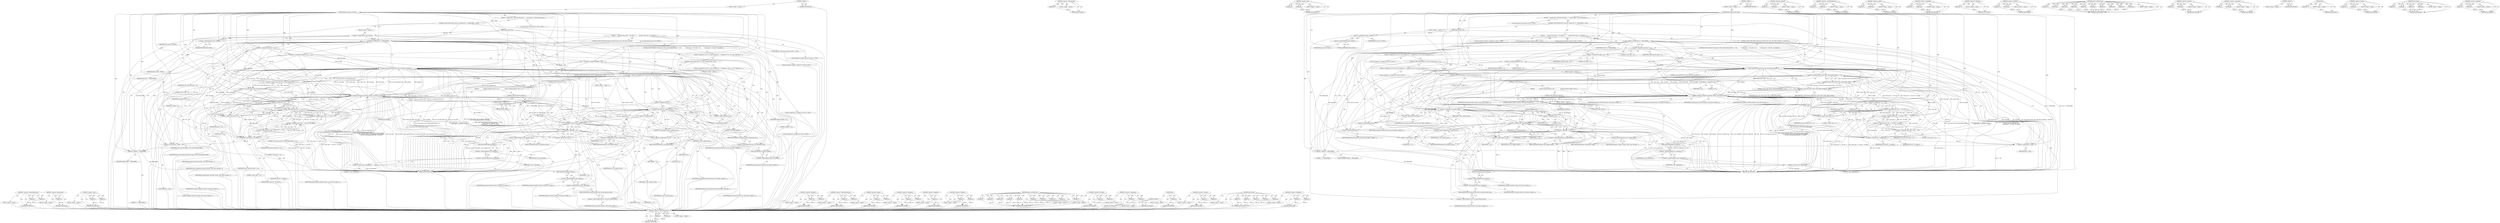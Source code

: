 digraph "&lt;operator&gt;.notEquals" {
vulnerable_234 [label=<(METHOD,&lt;operator&gt;.indirectIndexAccess)>];
vulnerable_235 [label=<(PARAM,p1)>];
vulnerable_236 [label=<(PARAM,p2)>];
vulnerable_237 [label=<(BLOCK,&lt;empty&gt;,&lt;empty&gt;)>];
vulnerable_238 [label=<(METHOD_RETURN,ANY)>];
vulnerable_176 [label=<(METHOD,&lt;operator&gt;.preIncrement)>];
vulnerable_177 [label=<(PARAM,p1)>];
vulnerable_178 [label=<(BLOCK,&lt;empty&gt;,&lt;empty&gt;)>];
vulnerable_179 [label=<(METHOD_RETURN,ANY)>];
vulnerable_201 [label=<(METHOD,&lt;operator&gt;.and)>];
vulnerable_202 [label=<(PARAM,p1)>];
vulnerable_203 [label=<(PARAM,p2)>];
vulnerable_204 [label=<(BLOCK,&lt;empty&gt;,&lt;empty&gt;)>];
vulnerable_205 [label=<(METHOD_RETURN,ANY)>];
vulnerable_6 [label=<(METHOD,&lt;global&gt;)<SUB>1</SUB>>];
vulnerable_7 [label=<(BLOCK,&lt;empty&gt;,&lt;empty&gt;)<SUB>1</SUB>>];
vulnerable_8 [label=<(METHOD,perform_gamma_sbit_tests)<SUB>1</SUB>>];
vulnerable_9 [label=<(PARAM,png_modifier *pm)<SUB>1</SUB>>];
vulnerable_10 [label=<(BLOCK,{
   png_byte sbit;

 /* The only interesting c...,{
   png_byte sbit;

 /* The only interesting c...)<SUB>2</SUB>>];
vulnerable_11 [label="<(LOCAL,png_byte sbit: png_byte)<SUB>3</SUB>>"];
vulnerable_12 [label=<(CONTROL_STRUCTURE,FOR,for (sbit=pm-&gt;sbitlow;sbit&lt;(1&lt;&lt;READ_BDHI);++sbit))<SUB>9</SUB>>];
vulnerable_13 [label=<(BLOCK,&lt;empty&gt;,&lt;empty&gt;)<SUB>9</SUB>>];
vulnerable_14 [label=<(&lt;operator&gt;.assignment,sbit=pm-&gt;sbitlow)<SUB>9</SUB>>];
vulnerable_15 [label=<(IDENTIFIER,sbit,sbit=pm-&gt;sbitlow)<SUB>9</SUB>>];
vulnerable_16 [label=<(&lt;operator&gt;.indirectFieldAccess,pm-&gt;sbitlow)<SUB>9</SUB>>];
vulnerable_17 [label=<(IDENTIFIER,pm,sbit=pm-&gt;sbitlow)<SUB>9</SUB>>];
vulnerable_18 [label=<(FIELD_IDENTIFIER,sbitlow,sbitlow)<SUB>9</SUB>>];
vulnerable_19 [label=<(&lt;operator&gt;.lessThan,sbit&lt;(1&lt;&lt;READ_BDHI))<SUB>9</SUB>>];
vulnerable_20 [label=<(IDENTIFIER,sbit,sbit&lt;(1&lt;&lt;READ_BDHI))<SUB>9</SUB>>];
vulnerable_21 [label=<(&lt;operator&gt;.shiftLeft,1&lt;&lt;READ_BDHI)<SUB>9</SUB>>];
vulnerable_22 [label=<(LITERAL,1,1&lt;&lt;READ_BDHI)<SUB>9</SUB>>];
vulnerable_23 [label=<(IDENTIFIER,READ_BDHI,1&lt;&lt;READ_BDHI)<SUB>9</SUB>>];
vulnerable_24 [label=<(&lt;operator&gt;.preIncrement,++sbit)<SUB>9</SUB>>];
vulnerable_25 [label=<(IDENTIFIER,sbit,++sbit)<SUB>9</SUB>>];
vulnerable_26 [label=<(BLOCK,{

       png_byte colour_type = 0, bit_depth =...,{

       png_byte colour_type = 0, bit_depth =...)<SUB>10</SUB>>];
vulnerable_27 [label="<(LOCAL,png_byte colour_type: png_byte)<SUB>12</SUB>>"];
vulnerable_28 [label="<(LOCAL,png_byte bit_depth: png_byte)<SUB>12</SUB>>"];
vulnerable_29 [label=<(&lt;operator&gt;.assignment,colour_type = 0)<SUB>12</SUB>>];
vulnerable_30 [label=<(IDENTIFIER,colour_type,colour_type = 0)<SUB>12</SUB>>];
vulnerable_31 [label=<(LITERAL,0,colour_type = 0)<SUB>12</SUB>>];
vulnerable_32 [label=<(&lt;operator&gt;.assignment,bit_depth = 0)<SUB>12</SUB>>];
vulnerable_33 [label=<(IDENTIFIER,bit_depth,bit_depth = 0)<SUB>12</SUB>>];
vulnerable_34 [label=<(LITERAL,0,bit_depth = 0)<SUB>12</SUB>>];
vulnerable_35 [label="<(LOCAL,unsigned int npalette: unsigned int)<SUB>13</SUB>>"];
vulnerable_36 [label=<(&lt;operator&gt;.assignment,npalette = 0)<SUB>13</SUB>>];
vulnerable_37 [label=<(IDENTIFIER,npalette,npalette = 0)<SUB>13</SUB>>];
vulnerable_38 [label=<(LITERAL,0,npalette = 0)<SUB>13</SUB>>];
vulnerable_39 [label=<(CONTROL_STRUCTURE,WHILE,while (next_format(&amp;colour_type, &amp;bit_depth, &amp;npalette, 1/*gamma*/)))<SUB>15</SUB>>];
vulnerable_40 [label=<(next_format,next_format(&amp;colour_type, &amp;bit_depth, &amp;npalette...)<SUB>15</SUB>>];
vulnerable_41 [label=<(&lt;operator&gt;.addressOf,&amp;colour_type)<SUB>15</SUB>>];
vulnerable_42 [label=<(IDENTIFIER,colour_type,next_format(&amp;colour_type, &amp;bit_depth, &amp;npalette...)<SUB>15</SUB>>];
vulnerable_43 [label=<(&lt;operator&gt;.addressOf,&amp;bit_depth)<SUB>15</SUB>>];
vulnerable_44 [label=<(IDENTIFIER,bit_depth,next_format(&amp;colour_type, &amp;bit_depth, &amp;npalette...)<SUB>15</SUB>>];
vulnerable_45 [label=<(&lt;operator&gt;.addressOf,&amp;npalette)<SUB>15</SUB>>];
vulnerable_46 [label=<(IDENTIFIER,npalette,next_format(&amp;colour_type, &amp;bit_depth, &amp;npalette...)<SUB>15</SUB>>];
vulnerable_47 [label=<(LITERAL,1,next_format(&amp;colour_type, &amp;bit_depth, &amp;npalette...)<SUB>15</SUB>>];
vulnerable_48 [label=<(CONTROL_STRUCTURE,IF,if ((colour_type &amp; PNG_COLOR_MASK_ALPHA) == 0 &amp;&amp;
             ((colour_type == 3 &amp;&amp; sbit &lt; 8) ||
             (colour_type != 3 &amp;&amp; sbit &lt; bit_depth))))<SUB>16</SUB>>];
vulnerable_49 [label=<(&lt;operator&gt;.logicalAnd,(colour_type &amp; PNG_COLOR_MASK_ALPHA) == 0 &amp;&amp;
  ...)<SUB>16</SUB>>];
vulnerable_50 [label=<(&lt;operator&gt;.equals,(colour_type &amp; PNG_COLOR_MASK_ALPHA) == 0)<SUB>16</SUB>>];
vulnerable_51 [label=<(&lt;operator&gt;.and,colour_type &amp; PNG_COLOR_MASK_ALPHA)<SUB>16</SUB>>];
vulnerable_52 [label=<(IDENTIFIER,colour_type,colour_type &amp; PNG_COLOR_MASK_ALPHA)<SUB>16</SUB>>];
vulnerable_53 [label=<(IDENTIFIER,PNG_COLOR_MASK_ALPHA,colour_type &amp; PNG_COLOR_MASK_ALPHA)<SUB>16</SUB>>];
vulnerable_54 [label=<(LITERAL,0,(colour_type &amp; PNG_COLOR_MASK_ALPHA) == 0)<SUB>16</SUB>>];
vulnerable_55 [label=<(&lt;operator&gt;.logicalOr,(colour_type == 3 &amp;&amp; sbit &lt; 8) ||
             ...)<SUB>17</SUB>>];
vulnerable_56 [label=<(&lt;operator&gt;.logicalAnd,colour_type == 3 &amp;&amp; sbit &lt; 8)<SUB>17</SUB>>];
vulnerable_57 [label=<(&lt;operator&gt;.equals,colour_type == 3)<SUB>17</SUB>>];
vulnerable_58 [label=<(IDENTIFIER,colour_type,colour_type == 3)<SUB>17</SUB>>];
vulnerable_59 [label=<(LITERAL,3,colour_type == 3)<SUB>17</SUB>>];
vulnerable_60 [label=<(&lt;operator&gt;.lessThan,sbit &lt; 8)<SUB>17</SUB>>];
vulnerable_61 [label=<(IDENTIFIER,sbit,sbit &lt; 8)<SUB>17</SUB>>];
vulnerable_62 [label=<(LITERAL,8,sbit &lt; 8)<SUB>17</SUB>>];
vulnerable_63 [label=<(&lt;operator&gt;.logicalAnd,colour_type != 3 &amp;&amp; sbit &lt; bit_depth)<SUB>18</SUB>>];
vulnerable_64 [label=<(&lt;operator&gt;.notEquals,colour_type != 3)<SUB>18</SUB>>];
vulnerable_65 [label=<(IDENTIFIER,colour_type,colour_type != 3)<SUB>18</SUB>>];
vulnerable_66 [label=<(LITERAL,3,colour_type != 3)<SUB>18</SUB>>];
vulnerable_67 [label=<(&lt;operator&gt;.lessThan,sbit &lt; bit_depth)<SUB>18</SUB>>];
vulnerable_68 [label=<(IDENTIFIER,sbit,sbit &lt; bit_depth)<SUB>18</SUB>>];
vulnerable_69 [label=<(IDENTIFIER,bit_depth,sbit &lt; bit_depth)<SUB>18</SUB>>];
vulnerable_70 [label=<(BLOCK,{
 unsigned int i;

 for (i=0; i&lt;pm-&gt;ngamma_tes...,{
 unsigned int i;

 for (i=0; i&lt;pm-&gt;ngamma_tes...)<SUB>19</SUB>>];
vulnerable_71 [label="<(LOCAL,unsigned int i: unsigned int)<SUB>20</SUB>>"];
vulnerable_72 [label=<(CONTROL_STRUCTURE,FOR,for (i=0;i&lt;pm-&gt;ngamma_tests;++i))<SUB>22</SUB>>];
vulnerable_73 [label=<(BLOCK,&lt;empty&gt;,&lt;empty&gt;)<SUB>22</SUB>>];
vulnerable_74 [label=<(&lt;operator&gt;.assignment,i=0)<SUB>22</SUB>>];
vulnerable_75 [label=<(IDENTIFIER,i,i=0)<SUB>22</SUB>>];
vulnerable_76 [label=<(LITERAL,0,i=0)<SUB>22</SUB>>];
vulnerable_77 [label=<(&lt;operator&gt;.lessThan,i&lt;pm-&gt;ngamma_tests)<SUB>22</SUB>>];
vulnerable_78 [label=<(IDENTIFIER,i,i&lt;pm-&gt;ngamma_tests)<SUB>22</SUB>>];
vulnerable_79 [label=<(&lt;operator&gt;.indirectFieldAccess,pm-&gt;ngamma_tests)<SUB>22</SUB>>];
vulnerable_80 [label=<(IDENTIFIER,pm,i&lt;pm-&gt;ngamma_tests)<SUB>22</SUB>>];
vulnerable_81 [label=<(FIELD_IDENTIFIER,ngamma_tests,ngamma_tests)<SUB>22</SUB>>];
vulnerable_82 [label=<(&lt;operator&gt;.preIncrement,++i)<SUB>22</SUB>>];
vulnerable_83 [label=<(IDENTIFIER,i,++i)<SUB>22</SUB>>];
vulnerable_84 [label=<(BLOCK,{
 unsigned int j;

 for (j=0; j&lt;pm-&gt;ngamma_tes...,{
 unsigned int j;

 for (j=0; j&lt;pm-&gt;ngamma_tes...)<SUB>23</SUB>>];
vulnerable_85 [label="<(LOCAL,unsigned int j: unsigned int)<SUB>24</SUB>>"];
vulnerable_86 [label=<(CONTROL_STRUCTURE,FOR,for (j=0;j&lt;pm-&gt;ngamma_tests;++j))<SUB>26</SUB>>];
vulnerable_87 [label=<(BLOCK,&lt;empty&gt;,&lt;empty&gt;)<SUB>26</SUB>>];
vulnerable_88 [label=<(&lt;operator&gt;.assignment,j=0)<SUB>26</SUB>>];
vulnerable_89 [label=<(IDENTIFIER,j,j=0)<SUB>26</SUB>>];
vulnerable_90 [label=<(LITERAL,0,j=0)<SUB>26</SUB>>];
vulnerable_91 [label=<(&lt;operator&gt;.lessThan,j&lt;pm-&gt;ngamma_tests)<SUB>26</SUB>>];
vulnerable_92 [label=<(IDENTIFIER,j,j&lt;pm-&gt;ngamma_tests)<SUB>26</SUB>>];
vulnerable_93 [label=<(&lt;operator&gt;.indirectFieldAccess,pm-&gt;ngamma_tests)<SUB>26</SUB>>];
vulnerable_94 [label=<(IDENTIFIER,pm,j&lt;pm-&gt;ngamma_tests)<SUB>26</SUB>>];
vulnerable_95 [label=<(FIELD_IDENTIFIER,ngamma_tests,ngamma_tests)<SUB>26</SUB>>];
vulnerable_96 [label=<(&lt;operator&gt;.preIncrement,++j)<SUB>26</SUB>>];
vulnerable_97 [label=<(IDENTIFIER,j,++j)<SUB>26</SUB>>];
vulnerable_98 [label=<(CONTROL_STRUCTURE,IF,if (i != j))<SUB>26</SUB>>];
vulnerable_99 [label=<(&lt;operator&gt;.notEquals,i != j)<SUB>26</SUB>>];
vulnerable_100 [label=<(IDENTIFIER,i,i != j)<SUB>26</SUB>>];
vulnerable_101 [label=<(IDENTIFIER,j,i != j)<SUB>26</SUB>>];
vulnerable_102 [label=<(BLOCK,{
               gamma_transform_test(pm, colou...,{
               gamma_transform_test(pm, colou...)<SUB>27</SUB>>];
vulnerable_103 [label=<(gamma_transform_test,gamma_transform_test(pm, colour_type, bit_depth...)<SUB>28</SUB>>];
vulnerable_104 [label=<(IDENTIFIER,pm,gamma_transform_test(pm, colour_type, bit_depth...)<SUB>28</SUB>>];
vulnerable_105 [label=<(IDENTIFIER,colour_type,gamma_transform_test(pm, colour_type, bit_depth...)<SUB>28</SUB>>];
vulnerable_106 [label=<(IDENTIFIER,bit_depth,gamma_transform_test(pm, colour_type, bit_depth...)<SUB>28</SUB>>];
vulnerable_107 [label=<(IDENTIFIER,npalette,gamma_transform_test(pm, colour_type, bit_depth...)<SUB>28</SUB>>];
vulnerable_108 [label=<(&lt;operator&gt;.indirectFieldAccess,pm-&gt;interlace_type)<SUB>29</SUB>>];
vulnerable_109 [label=<(IDENTIFIER,pm,gamma_transform_test(pm, colour_type, bit_depth...)<SUB>29</SUB>>];
vulnerable_110 [label=<(FIELD_IDENTIFIER,interlace_type,interlace_type)<SUB>29</SUB>>];
vulnerable_111 [label=<(&lt;operator&gt;.division,1/pm-&gt;gammas[i])<SUB>29</SUB>>];
vulnerable_112 [label=<(LITERAL,1,1/pm-&gt;gammas[i])<SUB>29</SUB>>];
vulnerable_113 [label=<(&lt;operator&gt;.indirectIndexAccess,pm-&gt;gammas[i])<SUB>29</SUB>>];
vulnerable_114 [label=<(&lt;operator&gt;.indirectFieldAccess,pm-&gt;gammas)<SUB>29</SUB>>];
vulnerable_115 [label=<(IDENTIFIER,pm,1/pm-&gt;gammas[i])<SUB>29</SUB>>];
vulnerable_116 [label=<(FIELD_IDENTIFIER,gammas,gammas)<SUB>29</SUB>>];
vulnerable_117 [label=<(IDENTIFIER,i,1/pm-&gt;gammas[i])<SUB>29</SUB>>];
vulnerable_118 [label=<(&lt;operator&gt;.indirectIndexAccess,pm-&gt;gammas[j])<SUB>29</SUB>>];
vulnerable_119 [label=<(&lt;operator&gt;.indirectFieldAccess,pm-&gt;gammas)<SUB>29</SUB>>];
vulnerable_120 [label=<(IDENTIFIER,pm,gamma_transform_test(pm, colour_type, bit_depth...)<SUB>29</SUB>>];
vulnerable_121 [label=<(FIELD_IDENTIFIER,gammas,gammas)<SUB>29</SUB>>];
vulnerable_122 [label=<(IDENTIFIER,j,gamma_transform_test(pm, colour_type, bit_depth...)<SUB>29</SUB>>];
vulnerable_123 [label=<(IDENTIFIER,sbit,gamma_transform_test(pm, colour_type, bit_depth...)<SUB>30</SUB>>];
vulnerable_124 [label=<(&lt;operator&gt;.indirectFieldAccess,pm-&gt;use_input_precision_sbit)<SUB>30</SUB>>];
vulnerable_125 [label=<(IDENTIFIER,pm,gamma_transform_test(pm, colour_type, bit_depth...)<SUB>30</SUB>>];
vulnerable_126 [label=<(FIELD_IDENTIFIER,use_input_precision_sbit,use_input_precision_sbit)<SUB>30</SUB>>];
vulnerable_127 [label=<(LITERAL,0,gamma_transform_test(pm, colour_type, bit_depth...)<SUB>30</SUB>>];
vulnerable_128 [label=<(CONTROL_STRUCTURE,IF,if (fail(pm)))<SUB>32</SUB>>];
vulnerable_129 [label=<(fail,fail(pm))<SUB>32</SUB>>];
vulnerable_130 [label=<(IDENTIFIER,pm,fail(pm))<SUB>32</SUB>>];
vulnerable_131 [label=<(BLOCK,&lt;empty&gt;,&lt;empty&gt;)<SUB>33</SUB>>];
vulnerable_132 [label=<(RETURN,return;,return;)<SUB>33</SUB>>];
vulnerable_133 [label=<(METHOD_RETURN,void)<SUB>1</SUB>>];
vulnerable_135 [label=<(METHOD_RETURN,ANY)<SUB>1</SUB>>];
vulnerable_206 [label=<(METHOD,&lt;operator&gt;.logicalOr)>];
vulnerable_207 [label=<(PARAM,p1)>];
vulnerable_208 [label=<(PARAM,p2)>];
vulnerable_209 [label=<(BLOCK,&lt;empty&gt;,&lt;empty&gt;)>];
vulnerable_210 [label=<(METHOD_RETURN,ANY)>];
vulnerable_161 [label=<(METHOD,&lt;operator&gt;.indirectFieldAccess)>];
vulnerable_162 [label=<(PARAM,p1)>];
vulnerable_163 [label=<(PARAM,p2)>];
vulnerable_164 [label=<(BLOCK,&lt;empty&gt;,&lt;empty&gt;)>];
vulnerable_165 [label=<(METHOD_RETURN,ANY)>];
vulnerable_196 [label=<(METHOD,&lt;operator&gt;.equals)>];
vulnerable_197 [label=<(PARAM,p1)>];
vulnerable_198 [label=<(PARAM,p2)>];
vulnerable_199 [label=<(BLOCK,&lt;empty&gt;,&lt;empty&gt;)>];
vulnerable_200 [label=<(METHOD_RETURN,ANY)>];
vulnerable_191 [label=<(METHOD,&lt;operator&gt;.logicalAnd)>];
vulnerable_192 [label=<(PARAM,p1)>];
vulnerable_193 [label=<(PARAM,p2)>];
vulnerable_194 [label=<(BLOCK,&lt;empty&gt;,&lt;empty&gt;)>];
vulnerable_195 [label=<(METHOD_RETURN,ANY)>];
vulnerable_187 [label=<(METHOD,&lt;operator&gt;.addressOf)>];
vulnerable_188 [label=<(PARAM,p1)>];
vulnerable_189 [label=<(BLOCK,&lt;empty&gt;,&lt;empty&gt;)>];
vulnerable_190 [label=<(METHOD_RETURN,ANY)>];
vulnerable_171 [label=<(METHOD,&lt;operator&gt;.shiftLeft)>];
vulnerable_172 [label=<(PARAM,p1)>];
vulnerable_173 [label=<(PARAM,p2)>];
vulnerable_174 [label=<(BLOCK,&lt;empty&gt;,&lt;empty&gt;)>];
vulnerable_175 [label=<(METHOD_RETURN,ANY)>];
vulnerable_216 [label=<(METHOD,gamma_transform_test)>];
vulnerable_217 [label=<(PARAM,p1)>];
vulnerable_218 [label=<(PARAM,p2)>];
vulnerable_219 [label=<(PARAM,p3)>];
vulnerable_220 [label=<(PARAM,p4)>];
vulnerable_221 [label=<(PARAM,p5)>];
vulnerable_222 [label=<(PARAM,p6)>];
vulnerable_223 [label=<(PARAM,p7)>];
vulnerable_224 [label=<(PARAM,p8)>];
vulnerable_225 [label=<(PARAM,p9)>];
vulnerable_226 [label=<(PARAM,p10)>];
vulnerable_227 [label=<(BLOCK,&lt;empty&gt;,&lt;empty&gt;)>];
vulnerable_228 [label=<(METHOD_RETURN,ANY)>];
vulnerable_166 [label=<(METHOD,&lt;operator&gt;.lessThan)>];
vulnerable_167 [label=<(PARAM,p1)>];
vulnerable_168 [label=<(PARAM,p2)>];
vulnerable_169 [label=<(BLOCK,&lt;empty&gt;,&lt;empty&gt;)>];
vulnerable_170 [label=<(METHOD_RETURN,ANY)>];
vulnerable_156 [label=<(METHOD,&lt;operator&gt;.assignment)>];
vulnerable_157 [label=<(PARAM,p1)>];
vulnerable_158 [label=<(PARAM,p2)>];
vulnerable_159 [label=<(BLOCK,&lt;empty&gt;,&lt;empty&gt;)>];
vulnerable_160 [label=<(METHOD_RETURN,ANY)>];
vulnerable_150 [label=<(METHOD,&lt;global&gt;)<SUB>1</SUB>>];
vulnerable_151 [label=<(BLOCK,&lt;empty&gt;,&lt;empty&gt;)>];
vulnerable_152 [label=<(METHOD_RETURN,ANY)>];
vulnerable_239 [label=<(METHOD,fail)>];
vulnerable_240 [label=<(PARAM,p1)>];
vulnerable_241 [label=<(BLOCK,&lt;empty&gt;,&lt;empty&gt;)>];
vulnerable_242 [label=<(METHOD_RETURN,ANY)>];
vulnerable_229 [label=<(METHOD,&lt;operator&gt;.division)>];
vulnerable_230 [label=<(PARAM,p1)>];
vulnerable_231 [label=<(PARAM,p2)>];
vulnerable_232 [label=<(BLOCK,&lt;empty&gt;,&lt;empty&gt;)>];
vulnerable_233 [label=<(METHOD_RETURN,ANY)>];
vulnerable_180 [label=<(METHOD,next_format)>];
vulnerable_181 [label=<(PARAM,p1)>];
vulnerable_182 [label=<(PARAM,p2)>];
vulnerable_183 [label=<(PARAM,p3)>];
vulnerable_184 [label=<(PARAM,p4)>];
vulnerable_185 [label=<(BLOCK,&lt;empty&gt;,&lt;empty&gt;)>];
vulnerable_186 [label=<(METHOD_RETURN,ANY)>];
vulnerable_211 [label=<(METHOD,&lt;operator&gt;.notEquals)>];
vulnerable_212 [label=<(PARAM,p1)>];
vulnerable_213 [label=<(PARAM,p2)>];
vulnerable_214 [label=<(BLOCK,&lt;empty&gt;,&lt;empty&gt;)>];
vulnerable_215 [label=<(METHOD_RETURN,ANY)>];
fixed_240 [label=<(METHOD,&lt;operator&gt;.indirectIndexAccess)>];
fixed_241 [label=<(PARAM,p1)>];
fixed_242 [label=<(PARAM,p2)>];
fixed_243 [label=<(BLOCK,&lt;empty&gt;,&lt;empty&gt;)>];
fixed_244 [label=<(METHOD_RETURN,ANY)>];
fixed_181 [label=<(METHOD,&lt;operator&gt;.preIncrement)>];
fixed_182 [label=<(PARAM,p1)>];
fixed_183 [label=<(BLOCK,&lt;empty&gt;,&lt;empty&gt;)>];
fixed_184 [label=<(METHOD_RETURN,ANY)>];
fixed_207 [label=<(METHOD,&lt;operator&gt;.and)>];
fixed_208 [label=<(PARAM,p1)>];
fixed_209 [label=<(PARAM,p2)>];
fixed_210 [label=<(BLOCK,&lt;empty&gt;,&lt;empty&gt;)>];
fixed_211 [label=<(METHOD_RETURN,ANY)>];
fixed_6 [label=<(METHOD,&lt;global&gt;)<SUB>1</SUB>>];
fixed_7 [label=<(BLOCK,&lt;empty&gt;,&lt;empty&gt;)<SUB>1</SUB>>];
fixed_8 [label=<(METHOD,perform_gamma_sbit_tests)<SUB>1</SUB>>];
fixed_9 [label=<(PARAM,png_modifier *pm)<SUB>1</SUB>>];
fixed_10 [label=<(BLOCK,{
   png_byte sbit;

 /* The only interesting c...,{
   png_byte sbit;

 /* The only interesting c...)<SUB>2</SUB>>];
fixed_11 [label="<(LOCAL,png_byte sbit: png_byte)<SUB>3</SUB>>"];
fixed_12 [label=<(CONTROL_STRUCTURE,FOR,for (sbit=pm-&gt;sbitlow;sbit&lt;(1&lt;&lt;READ_BDHI);++sbit))<SUB>9</SUB>>];
fixed_13 [label=<(BLOCK,&lt;empty&gt;,&lt;empty&gt;)<SUB>9</SUB>>];
fixed_14 [label=<(&lt;operator&gt;.assignment,sbit=pm-&gt;sbitlow)<SUB>9</SUB>>];
fixed_15 [label=<(IDENTIFIER,sbit,sbit=pm-&gt;sbitlow)<SUB>9</SUB>>];
fixed_16 [label=<(&lt;operator&gt;.indirectFieldAccess,pm-&gt;sbitlow)<SUB>9</SUB>>];
fixed_17 [label=<(IDENTIFIER,pm,sbit=pm-&gt;sbitlow)<SUB>9</SUB>>];
fixed_18 [label=<(FIELD_IDENTIFIER,sbitlow,sbitlow)<SUB>9</SUB>>];
fixed_19 [label=<(&lt;operator&gt;.lessThan,sbit&lt;(1&lt;&lt;READ_BDHI))<SUB>9</SUB>>];
fixed_20 [label=<(IDENTIFIER,sbit,sbit&lt;(1&lt;&lt;READ_BDHI))<SUB>9</SUB>>];
fixed_21 [label=<(&lt;operator&gt;.shiftLeft,1&lt;&lt;READ_BDHI)<SUB>9</SUB>>];
fixed_22 [label=<(LITERAL,1,1&lt;&lt;READ_BDHI)<SUB>9</SUB>>];
fixed_23 [label=<(IDENTIFIER,READ_BDHI,1&lt;&lt;READ_BDHI)<SUB>9</SUB>>];
fixed_24 [label=<(&lt;operator&gt;.preIncrement,++sbit)<SUB>9</SUB>>];
fixed_25 [label=<(IDENTIFIER,sbit,++sbit)<SUB>9</SUB>>];
fixed_26 [label=<(BLOCK,{

       png_byte colour_type = 0, bit_depth =...,{

       png_byte colour_type = 0, bit_depth =...)<SUB>10</SUB>>];
fixed_27 [label="<(LOCAL,png_byte colour_type: png_byte)<SUB>12</SUB>>"];
fixed_28 [label="<(LOCAL,png_byte bit_depth: png_byte)<SUB>12</SUB>>"];
fixed_29 [label=<(&lt;operator&gt;.assignment,colour_type = 0)<SUB>12</SUB>>];
fixed_30 [label=<(IDENTIFIER,colour_type,colour_type = 0)<SUB>12</SUB>>];
fixed_31 [label=<(LITERAL,0,colour_type = 0)<SUB>12</SUB>>];
fixed_32 [label=<(&lt;operator&gt;.assignment,bit_depth = 0)<SUB>12</SUB>>];
fixed_33 [label=<(IDENTIFIER,bit_depth,bit_depth = 0)<SUB>12</SUB>>];
fixed_34 [label=<(LITERAL,0,bit_depth = 0)<SUB>12</SUB>>];
fixed_35 [label="<(LOCAL,unsigned int npalette: unsigned int)<SUB>13</SUB>>"];
fixed_36 [label=<(&lt;operator&gt;.assignment,npalette = 0)<SUB>13</SUB>>];
fixed_37 [label=<(IDENTIFIER,npalette,npalette = 0)<SUB>13</SUB>>];
fixed_38 [label=<(LITERAL,0,npalette = 0)<SUB>13</SUB>>];
fixed_39 [label=<(CONTROL_STRUCTURE,WHILE,while (next_format(&amp;colour_type, &amp;bit_depth, &amp;npalette,
                         pm-&gt;test_lbg_gamma_sbit, pm-&gt;test_tRNS)))<SUB>15</SUB>>];
fixed_40 [label=<(next_format,next_format(&amp;colour_type, &amp;bit_depth, &amp;npalette...)<SUB>15</SUB>>];
fixed_41 [label=<(&lt;operator&gt;.addressOf,&amp;colour_type)<SUB>15</SUB>>];
fixed_42 [label=<(IDENTIFIER,colour_type,next_format(&amp;colour_type, &amp;bit_depth, &amp;npalette...)<SUB>15</SUB>>];
fixed_43 [label=<(&lt;operator&gt;.addressOf,&amp;bit_depth)<SUB>15</SUB>>];
fixed_44 [label=<(IDENTIFIER,bit_depth,next_format(&amp;colour_type, &amp;bit_depth, &amp;npalette...)<SUB>15</SUB>>];
fixed_45 [label=<(&lt;operator&gt;.addressOf,&amp;npalette)<SUB>15</SUB>>];
fixed_46 [label=<(IDENTIFIER,npalette,next_format(&amp;colour_type, &amp;bit_depth, &amp;npalette...)<SUB>15</SUB>>];
fixed_47 [label=<(&lt;operator&gt;.indirectFieldAccess,pm-&gt;test_lbg_gamma_sbit)<SUB>16</SUB>>];
fixed_48 [label=<(IDENTIFIER,pm,next_format(&amp;colour_type, &amp;bit_depth, &amp;npalette...)<SUB>16</SUB>>];
fixed_49 [label=<(FIELD_IDENTIFIER,test_lbg_gamma_sbit,test_lbg_gamma_sbit)<SUB>16</SUB>>];
fixed_50 [label=<(&lt;operator&gt;.indirectFieldAccess,pm-&gt;test_tRNS)<SUB>16</SUB>>];
fixed_51 [label=<(IDENTIFIER,pm,next_format(&amp;colour_type, &amp;bit_depth, &amp;npalette...)<SUB>16</SUB>>];
fixed_52 [label=<(FIELD_IDENTIFIER,test_tRNS,test_tRNS)<SUB>16</SUB>>];
fixed_53 [label=<(CONTROL_STRUCTURE,IF,if ((colour_type &amp; PNG_COLOR_MASK_ALPHA) == 0 &amp;&amp;
             ((colour_type == 3 &amp;&amp; sbit &lt; 8) ||
             (colour_type != 3 &amp;&amp; sbit &lt; bit_depth))))<SUB>17</SUB>>];
fixed_54 [label=<(&lt;operator&gt;.logicalAnd,(colour_type &amp; PNG_COLOR_MASK_ALPHA) == 0 &amp;&amp;
  ...)<SUB>17</SUB>>];
fixed_55 [label=<(&lt;operator&gt;.equals,(colour_type &amp; PNG_COLOR_MASK_ALPHA) == 0)<SUB>17</SUB>>];
fixed_56 [label=<(&lt;operator&gt;.and,colour_type &amp; PNG_COLOR_MASK_ALPHA)<SUB>17</SUB>>];
fixed_57 [label=<(IDENTIFIER,colour_type,colour_type &amp; PNG_COLOR_MASK_ALPHA)<SUB>17</SUB>>];
fixed_58 [label=<(IDENTIFIER,PNG_COLOR_MASK_ALPHA,colour_type &amp; PNG_COLOR_MASK_ALPHA)<SUB>17</SUB>>];
fixed_59 [label=<(LITERAL,0,(colour_type &amp; PNG_COLOR_MASK_ALPHA) == 0)<SUB>17</SUB>>];
fixed_60 [label=<(&lt;operator&gt;.logicalOr,(colour_type == 3 &amp;&amp; sbit &lt; 8) ||
             ...)<SUB>18</SUB>>];
fixed_61 [label=<(&lt;operator&gt;.logicalAnd,colour_type == 3 &amp;&amp; sbit &lt; 8)<SUB>18</SUB>>];
fixed_62 [label=<(&lt;operator&gt;.equals,colour_type == 3)<SUB>18</SUB>>];
fixed_63 [label=<(IDENTIFIER,colour_type,colour_type == 3)<SUB>18</SUB>>];
fixed_64 [label=<(LITERAL,3,colour_type == 3)<SUB>18</SUB>>];
fixed_65 [label=<(&lt;operator&gt;.lessThan,sbit &lt; 8)<SUB>18</SUB>>];
fixed_66 [label=<(IDENTIFIER,sbit,sbit &lt; 8)<SUB>18</SUB>>];
fixed_67 [label=<(LITERAL,8,sbit &lt; 8)<SUB>18</SUB>>];
fixed_68 [label=<(&lt;operator&gt;.logicalAnd,colour_type != 3 &amp;&amp; sbit &lt; bit_depth)<SUB>19</SUB>>];
fixed_69 [label=<(&lt;operator&gt;.notEquals,colour_type != 3)<SUB>19</SUB>>];
fixed_70 [label=<(IDENTIFIER,colour_type,colour_type != 3)<SUB>19</SUB>>];
fixed_71 [label=<(LITERAL,3,colour_type != 3)<SUB>19</SUB>>];
fixed_72 [label=<(&lt;operator&gt;.lessThan,sbit &lt; bit_depth)<SUB>19</SUB>>];
fixed_73 [label=<(IDENTIFIER,sbit,sbit &lt; bit_depth)<SUB>19</SUB>>];
fixed_74 [label=<(IDENTIFIER,bit_depth,sbit &lt; bit_depth)<SUB>19</SUB>>];
fixed_75 [label=<(BLOCK,{
 unsigned int i;

 for (i=0; i&lt;pm-&gt;ngamma_tes...,{
 unsigned int i;

 for (i=0; i&lt;pm-&gt;ngamma_tes...)<SUB>20</SUB>>];
fixed_76 [label="<(LOCAL,unsigned int i: unsigned int)<SUB>21</SUB>>"];
fixed_77 [label=<(CONTROL_STRUCTURE,FOR,for (i=0;i&lt;pm-&gt;ngamma_tests;++i))<SUB>23</SUB>>];
fixed_78 [label=<(BLOCK,&lt;empty&gt;,&lt;empty&gt;)<SUB>23</SUB>>];
fixed_79 [label=<(&lt;operator&gt;.assignment,i=0)<SUB>23</SUB>>];
fixed_80 [label=<(IDENTIFIER,i,i=0)<SUB>23</SUB>>];
fixed_81 [label=<(LITERAL,0,i=0)<SUB>23</SUB>>];
fixed_82 [label=<(&lt;operator&gt;.lessThan,i&lt;pm-&gt;ngamma_tests)<SUB>23</SUB>>];
fixed_83 [label=<(IDENTIFIER,i,i&lt;pm-&gt;ngamma_tests)<SUB>23</SUB>>];
fixed_84 [label=<(&lt;operator&gt;.indirectFieldAccess,pm-&gt;ngamma_tests)<SUB>23</SUB>>];
fixed_85 [label=<(IDENTIFIER,pm,i&lt;pm-&gt;ngamma_tests)<SUB>23</SUB>>];
fixed_86 [label=<(FIELD_IDENTIFIER,ngamma_tests,ngamma_tests)<SUB>23</SUB>>];
fixed_87 [label=<(&lt;operator&gt;.preIncrement,++i)<SUB>23</SUB>>];
fixed_88 [label=<(IDENTIFIER,i,++i)<SUB>23</SUB>>];
fixed_89 [label=<(BLOCK,{
 unsigned int j;

 for (j=0; j&lt;pm-&gt;ngamma_tes...,{
 unsigned int j;

 for (j=0; j&lt;pm-&gt;ngamma_tes...)<SUB>24</SUB>>];
fixed_90 [label="<(LOCAL,unsigned int j: unsigned int)<SUB>25</SUB>>"];
fixed_91 [label=<(CONTROL_STRUCTURE,FOR,for (j=0;j&lt;pm-&gt;ngamma_tests;++j))<SUB>27</SUB>>];
fixed_92 [label=<(BLOCK,&lt;empty&gt;,&lt;empty&gt;)<SUB>27</SUB>>];
fixed_93 [label=<(&lt;operator&gt;.assignment,j=0)<SUB>27</SUB>>];
fixed_94 [label=<(IDENTIFIER,j,j=0)<SUB>27</SUB>>];
fixed_95 [label=<(LITERAL,0,j=0)<SUB>27</SUB>>];
fixed_96 [label=<(&lt;operator&gt;.lessThan,j&lt;pm-&gt;ngamma_tests)<SUB>27</SUB>>];
fixed_97 [label=<(IDENTIFIER,j,j&lt;pm-&gt;ngamma_tests)<SUB>27</SUB>>];
fixed_98 [label=<(&lt;operator&gt;.indirectFieldAccess,pm-&gt;ngamma_tests)<SUB>27</SUB>>];
fixed_99 [label=<(IDENTIFIER,pm,j&lt;pm-&gt;ngamma_tests)<SUB>27</SUB>>];
fixed_100 [label=<(FIELD_IDENTIFIER,ngamma_tests,ngamma_tests)<SUB>27</SUB>>];
fixed_101 [label=<(&lt;operator&gt;.preIncrement,++j)<SUB>27</SUB>>];
fixed_102 [label=<(IDENTIFIER,j,++j)<SUB>27</SUB>>];
fixed_103 [label=<(CONTROL_STRUCTURE,IF,if (i != j))<SUB>27</SUB>>];
fixed_104 [label=<(&lt;operator&gt;.notEquals,i != j)<SUB>27</SUB>>];
fixed_105 [label=<(IDENTIFIER,i,i != j)<SUB>27</SUB>>];
fixed_106 [label=<(IDENTIFIER,j,i != j)<SUB>27</SUB>>];
fixed_107 [label=<(BLOCK,{
               gamma_transform_test(pm, colou...,{
               gamma_transform_test(pm, colou...)<SUB>28</SUB>>];
fixed_108 [label=<(gamma_transform_test,gamma_transform_test(pm, colour_type, bit_depth...)<SUB>29</SUB>>];
fixed_109 [label=<(IDENTIFIER,pm,gamma_transform_test(pm, colour_type, bit_depth...)<SUB>29</SUB>>];
fixed_110 [label=<(IDENTIFIER,colour_type,gamma_transform_test(pm, colour_type, bit_depth...)<SUB>29</SUB>>];
fixed_111 [label=<(IDENTIFIER,bit_depth,gamma_transform_test(pm, colour_type, bit_depth...)<SUB>29</SUB>>];
fixed_112 [label=<(IDENTIFIER,npalette,gamma_transform_test(pm, colour_type, bit_depth...)<SUB>29</SUB>>];
fixed_113 [label=<(&lt;operator&gt;.indirectFieldAccess,pm-&gt;interlace_type)<SUB>30</SUB>>];
fixed_114 [label=<(IDENTIFIER,pm,gamma_transform_test(pm, colour_type, bit_depth...)<SUB>30</SUB>>];
fixed_115 [label=<(FIELD_IDENTIFIER,interlace_type,interlace_type)<SUB>30</SUB>>];
fixed_116 [label=<(&lt;operator&gt;.division,1/pm-&gt;gammas[i])<SUB>30</SUB>>];
fixed_117 [label=<(LITERAL,1,1/pm-&gt;gammas[i])<SUB>30</SUB>>];
fixed_118 [label=<(&lt;operator&gt;.indirectIndexAccess,pm-&gt;gammas[i])<SUB>30</SUB>>];
fixed_119 [label=<(&lt;operator&gt;.indirectFieldAccess,pm-&gt;gammas)<SUB>30</SUB>>];
fixed_120 [label=<(IDENTIFIER,pm,1/pm-&gt;gammas[i])<SUB>30</SUB>>];
fixed_121 [label=<(FIELD_IDENTIFIER,gammas,gammas)<SUB>30</SUB>>];
fixed_122 [label=<(IDENTIFIER,i,1/pm-&gt;gammas[i])<SUB>30</SUB>>];
fixed_123 [label=<(&lt;operator&gt;.indirectIndexAccess,pm-&gt;gammas[j])<SUB>30</SUB>>];
fixed_124 [label=<(&lt;operator&gt;.indirectFieldAccess,pm-&gt;gammas)<SUB>30</SUB>>];
fixed_125 [label=<(IDENTIFIER,pm,gamma_transform_test(pm, colour_type, bit_depth...)<SUB>30</SUB>>];
fixed_126 [label=<(FIELD_IDENTIFIER,gammas,gammas)<SUB>30</SUB>>];
fixed_127 [label=<(IDENTIFIER,j,gamma_transform_test(pm, colour_type, bit_depth...)<SUB>30</SUB>>];
fixed_128 [label=<(IDENTIFIER,sbit,gamma_transform_test(pm, colour_type, bit_depth...)<SUB>31</SUB>>];
fixed_129 [label=<(&lt;operator&gt;.indirectFieldAccess,pm-&gt;use_input_precision_sbit)<SUB>31</SUB>>];
fixed_130 [label=<(IDENTIFIER,pm,gamma_transform_test(pm, colour_type, bit_depth...)<SUB>31</SUB>>];
fixed_131 [label=<(FIELD_IDENTIFIER,use_input_precision_sbit,use_input_precision_sbit)<SUB>31</SUB>>];
fixed_132 [label=<(LITERAL,0,gamma_transform_test(pm, colour_type, bit_depth...)<SUB>31</SUB>>];
fixed_133 [label=<(CONTROL_STRUCTURE,IF,if (fail(pm)))<SUB>33</SUB>>];
fixed_134 [label=<(fail,fail(pm))<SUB>33</SUB>>];
fixed_135 [label=<(IDENTIFIER,pm,fail(pm))<SUB>33</SUB>>];
fixed_136 [label=<(BLOCK,&lt;empty&gt;,&lt;empty&gt;)<SUB>34</SUB>>];
fixed_137 [label=<(RETURN,return;,return;)<SUB>34</SUB>>];
fixed_138 [label=<(METHOD_RETURN,void)<SUB>1</SUB>>];
fixed_140 [label=<(METHOD_RETURN,ANY)<SUB>1</SUB>>];
fixed_212 [label=<(METHOD,&lt;operator&gt;.logicalOr)>];
fixed_213 [label=<(PARAM,p1)>];
fixed_214 [label=<(PARAM,p2)>];
fixed_215 [label=<(BLOCK,&lt;empty&gt;,&lt;empty&gt;)>];
fixed_216 [label=<(METHOD_RETURN,ANY)>];
fixed_166 [label=<(METHOD,&lt;operator&gt;.indirectFieldAccess)>];
fixed_167 [label=<(PARAM,p1)>];
fixed_168 [label=<(PARAM,p2)>];
fixed_169 [label=<(BLOCK,&lt;empty&gt;,&lt;empty&gt;)>];
fixed_170 [label=<(METHOD_RETURN,ANY)>];
fixed_202 [label=<(METHOD,&lt;operator&gt;.equals)>];
fixed_203 [label=<(PARAM,p1)>];
fixed_204 [label=<(PARAM,p2)>];
fixed_205 [label=<(BLOCK,&lt;empty&gt;,&lt;empty&gt;)>];
fixed_206 [label=<(METHOD_RETURN,ANY)>];
fixed_197 [label=<(METHOD,&lt;operator&gt;.logicalAnd)>];
fixed_198 [label=<(PARAM,p1)>];
fixed_199 [label=<(PARAM,p2)>];
fixed_200 [label=<(BLOCK,&lt;empty&gt;,&lt;empty&gt;)>];
fixed_201 [label=<(METHOD_RETURN,ANY)>];
fixed_193 [label=<(METHOD,&lt;operator&gt;.addressOf)>];
fixed_194 [label=<(PARAM,p1)>];
fixed_195 [label=<(BLOCK,&lt;empty&gt;,&lt;empty&gt;)>];
fixed_196 [label=<(METHOD_RETURN,ANY)>];
fixed_176 [label=<(METHOD,&lt;operator&gt;.shiftLeft)>];
fixed_177 [label=<(PARAM,p1)>];
fixed_178 [label=<(PARAM,p2)>];
fixed_179 [label=<(BLOCK,&lt;empty&gt;,&lt;empty&gt;)>];
fixed_180 [label=<(METHOD_RETURN,ANY)>];
fixed_222 [label=<(METHOD,gamma_transform_test)>];
fixed_223 [label=<(PARAM,p1)>];
fixed_224 [label=<(PARAM,p2)>];
fixed_225 [label=<(PARAM,p3)>];
fixed_226 [label=<(PARAM,p4)>];
fixed_227 [label=<(PARAM,p5)>];
fixed_228 [label=<(PARAM,p6)>];
fixed_229 [label=<(PARAM,p7)>];
fixed_230 [label=<(PARAM,p8)>];
fixed_231 [label=<(PARAM,p9)>];
fixed_232 [label=<(PARAM,p10)>];
fixed_233 [label=<(BLOCK,&lt;empty&gt;,&lt;empty&gt;)>];
fixed_234 [label=<(METHOD_RETURN,ANY)>];
fixed_171 [label=<(METHOD,&lt;operator&gt;.lessThan)>];
fixed_172 [label=<(PARAM,p1)>];
fixed_173 [label=<(PARAM,p2)>];
fixed_174 [label=<(BLOCK,&lt;empty&gt;,&lt;empty&gt;)>];
fixed_175 [label=<(METHOD_RETURN,ANY)>];
fixed_161 [label=<(METHOD,&lt;operator&gt;.assignment)>];
fixed_162 [label=<(PARAM,p1)>];
fixed_163 [label=<(PARAM,p2)>];
fixed_164 [label=<(BLOCK,&lt;empty&gt;,&lt;empty&gt;)>];
fixed_165 [label=<(METHOD_RETURN,ANY)>];
fixed_155 [label=<(METHOD,&lt;global&gt;)<SUB>1</SUB>>];
fixed_156 [label=<(BLOCK,&lt;empty&gt;,&lt;empty&gt;)>];
fixed_157 [label=<(METHOD_RETURN,ANY)>];
fixed_245 [label=<(METHOD,fail)>];
fixed_246 [label=<(PARAM,p1)>];
fixed_247 [label=<(BLOCK,&lt;empty&gt;,&lt;empty&gt;)>];
fixed_248 [label=<(METHOD_RETURN,ANY)>];
fixed_235 [label=<(METHOD,&lt;operator&gt;.division)>];
fixed_236 [label=<(PARAM,p1)>];
fixed_237 [label=<(PARAM,p2)>];
fixed_238 [label=<(BLOCK,&lt;empty&gt;,&lt;empty&gt;)>];
fixed_239 [label=<(METHOD_RETURN,ANY)>];
fixed_185 [label=<(METHOD,next_format)>];
fixed_186 [label=<(PARAM,p1)>];
fixed_187 [label=<(PARAM,p2)>];
fixed_188 [label=<(PARAM,p3)>];
fixed_189 [label=<(PARAM,p4)>];
fixed_190 [label=<(PARAM,p5)>];
fixed_191 [label=<(BLOCK,&lt;empty&gt;,&lt;empty&gt;)>];
fixed_192 [label=<(METHOD_RETURN,ANY)>];
fixed_217 [label=<(METHOD,&lt;operator&gt;.notEquals)>];
fixed_218 [label=<(PARAM,p1)>];
fixed_219 [label=<(PARAM,p2)>];
fixed_220 [label=<(BLOCK,&lt;empty&gt;,&lt;empty&gt;)>];
fixed_221 [label=<(METHOD_RETURN,ANY)>];
vulnerable_234 -> vulnerable_235  [key=0, label="AST: "];
vulnerable_234 -> vulnerable_235  [key=1, label="DDG: "];
vulnerable_234 -> vulnerable_237  [key=0, label="AST: "];
vulnerable_234 -> vulnerable_236  [key=0, label="AST: "];
vulnerable_234 -> vulnerable_236  [key=1, label="DDG: "];
vulnerable_234 -> vulnerable_238  [key=0, label="AST: "];
vulnerable_234 -> vulnerable_238  [key=1, label="CFG: "];
vulnerable_235 -> vulnerable_238  [key=0, label="DDG: p1"];
vulnerable_236 -> vulnerable_238  [key=0, label="DDG: p2"];
vulnerable_176 -> vulnerable_177  [key=0, label="AST: "];
vulnerable_176 -> vulnerable_177  [key=1, label="DDG: "];
vulnerable_176 -> vulnerable_178  [key=0, label="AST: "];
vulnerable_176 -> vulnerable_179  [key=0, label="AST: "];
vulnerable_176 -> vulnerable_179  [key=1, label="CFG: "];
vulnerable_177 -> vulnerable_179  [key=0, label="DDG: p1"];
vulnerable_201 -> vulnerable_202  [key=0, label="AST: "];
vulnerable_201 -> vulnerable_202  [key=1, label="DDG: "];
vulnerable_201 -> vulnerable_204  [key=0, label="AST: "];
vulnerable_201 -> vulnerable_203  [key=0, label="AST: "];
vulnerable_201 -> vulnerable_203  [key=1, label="DDG: "];
vulnerable_201 -> vulnerable_205  [key=0, label="AST: "];
vulnerable_201 -> vulnerable_205  [key=1, label="CFG: "];
vulnerable_202 -> vulnerable_205  [key=0, label="DDG: p1"];
vulnerable_203 -> vulnerable_205  [key=0, label="DDG: p2"];
vulnerable_6 -> vulnerable_7  [key=0, label="AST: "];
vulnerable_6 -> vulnerable_135  [key=0, label="AST: "];
vulnerable_6 -> vulnerable_135  [key=1, label="CFG: "];
vulnerable_7 -> vulnerable_8  [key=0, label="AST: "];
vulnerable_8 -> vulnerable_9  [key=0, label="AST: "];
vulnerable_8 -> vulnerable_9  [key=1, label="DDG: "];
vulnerable_8 -> vulnerable_10  [key=0, label="AST: "];
vulnerable_8 -> vulnerable_133  [key=0, label="AST: "];
vulnerable_8 -> vulnerable_18  [key=0, label="CFG: "];
vulnerable_8 -> vulnerable_19  [key=0, label="DDG: "];
vulnerable_8 -> vulnerable_24  [key=0, label="DDG: "];
vulnerable_8 -> vulnerable_29  [key=0, label="DDG: "];
vulnerable_8 -> vulnerable_32  [key=0, label="DDG: "];
vulnerable_8 -> vulnerable_36  [key=0, label="DDG: "];
vulnerable_8 -> vulnerable_21  [key=0, label="DDG: "];
vulnerable_8 -> vulnerable_40  [key=0, label="DDG: "];
vulnerable_8 -> vulnerable_50  [key=0, label="DDG: "];
vulnerable_8 -> vulnerable_51  [key=0, label="DDG: "];
vulnerable_8 -> vulnerable_74  [key=0, label="DDG: "];
vulnerable_8 -> vulnerable_77  [key=0, label="DDG: "];
vulnerable_8 -> vulnerable_82  [key=0, label="DDG: "];
vulnerable_8 -> vulnerable_57  [key=0, label="DDG: "];
vulnerable_8 -> vulnerable_60  [key=0, label="DDG: "];
vulnerable_8 -> vulnerable_64  [key=0, label="DDG: "];
vulnerable_8 -> vulnerable_67  [key=0, label="DDG: "];
vulnerable_8 -> vulnerable_88  [key=0, label="DDG: "];
vulnerable_8 -> vulnerable_91  [key=0, label="DDG: "];
vulnerable_8 -> vulnerable_96  [key=0, label="DDG: "];
vulnerable_8 -> vulnerable_99  [key=0, label="DDG: "];
vulnerable_8 -> vulnerable_103  [key=0, label="DDG: "];
vulnerable_8 -> vulnerable_111  [key=0, label="DDG: "];
vulnerable_8 -> vulnerable_129  [key=0, label="DDG: "];
vulnerable_8 -> vulnerable_132  [key=0, label="DDG: "];
vulnerable_9 -> vulnerable_14  [key=0, label="DDG: pm"];
vulnerable_9 -> vulnerable_77  [key=0, label="DDG: pm"];
vulnerable_9 -> vulnerable_91  [key=0, label="DDG: pm"];
vulnerable_9 -> vulnerable_103  [key=0, label="DDG: pm"];
vulnerable_9 -> vulnerable_129  [key=0, label="DDG: pm"];
vulnerable_10 -> vulnerable_11  [key=0, label="AST: "];
vulnerable_10 -> vulnerable_12  [key=0, label="AST: "];
vulnerable_12 -> vulnerable_13  [key=0, label="AST: "];
vulnerable_12 -> vulnerable_19  [key=0, label="AST: "];
vulnerable_12 -> vulnerable_24  [key=0, label="AST: "];
vulnerable_12 -> vulnerable_26  [key=0, label="AST: "];
vulnerable_13 -> vulnerable_14  [key=0, label="AST: "];
vulnerable_14 -> vulnerable_15  [key=0, label="AST: "];
vulnerable_14 -> vulnerable_16  [key=0, label="AST: "];
vulnerable_14 -> vulnerable_21  [key=0, label="CFG: "];
vulnerable_14 -> vulnerable_133  [key=0, label="DDG: pm-&gt;sbitlow"];
vulnerable_14 -> vulnerable_133  [key=1, label="DDG: sbit=pm-&gt;sbitlow"];
vulnerable_14 -> vulnerable_19  [key=0, label="DDG: sbit"];
vulnerable_16 -> vulnerable_17  [key=0, label="AST: "];
vulnerable_16 -> vulnerable_18  [key=0, label="AST: "];
vulnerable_16 -> vulnerable_14  [key=0, label="CFG: "];
vulnerable_18 -> vulnerable_16  [key=0, label="CFG: "];
vulnerable_19 -> vulnerable_20  [key=0, label="AST: "];
vulnerable_19 -> vulnerable_21  [key=0, label="AST: "];
vulnerable_19 -> vulnerable_133  [key=0, label="CFG: "];
vulnerable_19 -> vulnerable_133  [key=1, label="DDG: 1&lt;&lt;READ_BDHI"];
vulnerable_19 -> vulnerable_133  [key=2, label="DDG: sbit&lt;(1&lt;&lt;READ_BDHI)"];
vulnerable_19 -> vulnerable_29  [key=0, label="CFG: "];
vulnerable_19 -> vulnerable_29  [key=1, label="CDG: "];
vulnerable_19 -> vulnerable_24  [key=0, label="DDG: sbit"];
vulnerable_19 -> vulnerable_60  [key=0, label="DDG: sbit"];
vulnerable_19 -> vulnerable_67  [key=0, label="DDG: sbit"];
vulnerable_19 -> vulnerable_103  [key=0, label="DDG: sbit"];
vulnerable_19 -> vulnerable_40  [key=0, label="CDG: "];
vulnerable_19 -> vulnerable_43  [key=0, label="CDG: "];
vulnerable_19 -> vulnerable_36  [key=0, label="CDG: "];
vulnerable_19 -> vulnerable_32  [key=0, label="CDG: "];
vulnerable_19 -> vulnerable_45  [key=0, label="CDG: "];
vulnerable_19 -> vulnerable_41  [key=0, label="CDG: "];
vulnerable_21 -> vulnerable_22  [key=0, label="AST: "];
vulnerable_21 -> vulnerable_23  [key=0, label="AST: "];
vulnerable_21 -> vulnerable_19  [key=0, label="CFG: "];
vulnerable_21 -> vulnerable_19  [key=1, label="DDG: 1"];
vulnerable_21 -> vulnerable_19  [key=2, label="DDG: READ_BDHI"];
vulnerable_21 -> vulnerable_133  [key=0, label="DDG: READ_BDHI"];
vulnerable_24 -> vulnerable_25  [key=0, label="AST: "];
vulnerable_24 -> vulnerable_21  [key=0, label="CFG: "];
vulnerable_24 -> vulnerable_133  [key=0, label="DDG: ++sbit"];
vulnerable_24 -> vulnerable_19  [key=0, label="DDG: sbit"];
vulnerable_26 -> vulnerable_27  [key=0, label="AST: "];
vulnerable_26 -> vulnerable_28  [key=0, label="AST: "];
vulnerable_26 -> vulnerable_29  [key=0, label="AST: "];
vulnerable_26 -> vulnerable_32  [key=0, label="AST: "];
vulnerable_26 -> vulnerable_35  [key=0, label="AST: "];
vulnerable_26 -> vulnerable_36  [key=0, label="AST: "];
vulnerable_26 -> vulnerable_39  [key=0, label="AST: "];
vulnerable_29 -> vulnerable_30  [key=0, label="AST: "];
vulnerable_29 -> vulnerable_31  [key=0, label="AST: "];
vulnerable_29 -> vulnerable_32  [key=0, label="CFG: "];
vulnerable_29 -> vulnerable_133  [key=0, label="DDG: colour_type = 0"];
vulnerable_29 -> vulnerable_40  [key=0, label="DDG: colour_type"];
vulnerable_29 -> vulnerable_51  [key=0, label="DDG: colour_type"];
vulnerable_32 -> vulnerable_33  [key=0, label="AST: "];
vulnerable_32 -> vulnerable_34  [key=0, label="AST: "];
vulnerable_32 -> vulnerable_36  [key=0, label="CFG: "];
vulnerable_32 -> vulnerable_133  [key=0, label="DDG: bit_depth = 0"];
vulnerable_32 -> vulnerable_40  [key=0, label="DDG: bit_depth"];
vulnerable_32 -> vulnerable_67  [key=0, label="DDG: bit_depth"];
vulnerable_32 -> vulnerable_103  [key=0, label="DDG: bit_depth"];
vulnerable_36 -> vulnerable_37  [key=0, label="AST: "];
vulnerable_36 -> vulnerable_38  [key=0, label="AST: "];
vulnerable_36 -> vulnerable_41  [key=0, label="CFG: "];
vulnerable_36 -> vulnerable_133  [key=0, label="DDG: npalette = 0"];
vulnerable_36 -> vulnerable_40  [key=0, label="DDG: npalette"];
vulnerable_36 -> vulnerable_103  [key=0, label="DDG: npalette"];
vulnerable_39 -> vulnerable_40  [key=0, label="AST: "];
vulnerable_39 -> vulnerable_48  [key=0, label="AST: "];
vulnerable_40 -> vulnerable_41  [key=0, label="AST: "];
vulnerable_40 -> vulnerable_43  [key=0, label="AST: "];
vulnerable_40 -> vulnerable_45  [key=0, label="AST: "];
vulnerable_40 -> vulnerable_47  [key=0, label="AST: "];
vulnerable_40 -> vulnerable_51  [key=0, label="CFG: "];
vulnerable_40 -> vulnerable_51  [key=1, label="DDG: &amp;colour_type"];
vulnerable_40 -> vulnerable_51  [key=2, label="CDG: "];
vulnerable_40 -> vulnerable_24  [key=0, label="CFG: "];
vulnerable_40 -> vulnerable_24  [key=1, label="CDG: "];
vulnerable_40 -> vulnerable_133  [key=0, label="DDG: &amp;colour_type"];
vulnerable_40 -> vulnerable_133  [key=1, label="DDG: &amp;bit_depth"];
vulnerable_40 -> vulnerable_133  [key=2, label="DDG: &amp;npalette"];
vulnerable_40 -> vulnerable_133  [key=3, label="DDG: next_format(&amp;colour_type, &amp;bit_depth, &amp;npalette, 1/*gamma*/)"];
vulnerable_40 -> vulnerable_57  [key=0, label="DDG: &amp;colour_type"];
vulnerable_40 -> vulnerable_64  [key=0, label="DDG: &amp;colour_type"];
vulnerable_40 -> vulnerable_67  [key=0, label="DDG: &amp;bit_depth"];
vulnerable_40 -> vulnerable_103  [key=0, label="DDG: &amp;colour_type"];
vulnerable_40 -> vulnerable_103  [key=1, label="DDG: &amp;bit_depth"];
vulnerable_40 -> vulnerable_103  [key=2, label="DDG: &amp;npalette"];
vulnerable_40 -> vulnerable_21  [key=0, label="CDG: "];
vulnerable_40 -> vulnerable_19  [key=0, label="CDG: "];
vulnerable_40 -> vulnerable_50  [key=0, label="CDG: "];
vulnerable_40 -> vulnerable_49  [key=0, label="CDG: "];
vulnerable_41 -> vulnerable_42  [key=0, label="AST: "];
vulnerable_41 -> vulnerable_43  [key=0, label="CFG: "];
vulnerable_43 -> vulnerable_44  [key=0, label="AST: "];
vulnerable_43 -> vulnerable_45  [key=0, label="CFG: "];
vulnerable_45 -> vulnerable_46  [key=0, label="AST: "];
vulnerable_45 -> vulnerable_40  [key=0, label="CFG: "];
vulnerable_48 -> vulnerable_49  [key=0, label="AST: "];
vulnerable_48 -> vulnerable_70  [key=0, label="AST: "];
vulnerable_49 -> vulnerable_50  [key=0, label="AST: "];
vulnerable_49 -> vulnerable_55  [key=0, label="AST: "];
vulnerable_49 -> vulnerable_41  [key=0, label="CFG: "];
vulnerable_49 -> vulnerable_41  [key=1, label="CDG: "];
vulnerable_49 -> vulnerable_74  [key=0, label="CFG: "];
vulnerable_49 -> vulnerable_74  [key=1, label="CDG: "];
vulnerable_49 -> vulnerable_133  [key=0, label="DDG: (colour_type &amp; PNG_COLOR_MASK_ALPHA) == 0"];
vulnerable_49 -> vulnerable_133  [key=1, label="DDG: (colour_type == 3 &amp;&amp; sbit &lt; 8) ||
             (colour_type != 3 &amp;&amp; sbit &lt; bit_depth)"];
vulnerable_49 -> vulnerable_133  [key=2, label="DDG: (colour_type &amp; PNG_COLOR_MASK_ALPHA) == 0 &amp;&amp;
             ((colour_type == 3 &amp;&amp; sbit &lt; 8) ||
             (colour_type != 3 &amp;&amp; sbit &lt; bit_depth))"];
vulnerable_49 -> vulnerable_77  [key=0, label="CDG: "];
vulnerable_49 -> vulnerable_81  [key=0, label="CDG: "];
vulnerable_49 -> vulnerable_40  [key=0, label="CDG: "];
vulnerable_49 -> vulnerable_79  [key=0, label="CDG: "];
vulnerable_49 -> vulnerable_43  [key=0, label="CDG: "];
vulnerable_49 -> vulnerable_45  [key=0, label="CDG: "];
vulnerable_50 -> vulnerable_51  [key=0, label="AST: "];
vulnerable_50 -> vulnerable_54  [key=0, label="AST: "];
vulnerable_50 -> vulnerable_49  [key=0, label="CFG: "];
vulnerable_50 -> vulnerable_49  [key=1, label="DDG: colour_type &amp; PNG_COLOR_MASK_ALPHA"];
vulnerable_50 -> vulnerable_49  [key=2, label="DDG: 0"];
vulnerable_50 -> vulnerable_57  [key=0, label="CFG: "];
vulnerable_50 -> vulnerable_57  [key=1, label="CDG: "];
vulnerable_50 -> vulnerable_133  [key=0, label="DDG: colour_type &amp; PNG_COLOR_MASK_ALPHA"];
vulnerable_50 -> vulnerable_56  [key=0, label="CDG: "];
vulnerable_50 -> vulnerable_55  [key=0, label="CDG: "];
vulnerable_51 -> vulnerable_52  [key=0, label="AST: "];
vulnerable_51 -> vulnerable_53  [key=0, label="AST: "];
vulnerable_51 -> vulnerable_50  [key=0, label="CFG: "];
vulnerable_51 -> vulnerable_50  [key=1, label="DDG: colour_type"];
vulnerable_51 -> vulnerable_50  [key=2, label="DDG: PNG_COLOR_MASK_ALPHA"];
vulnerable_51 -> vulnerable_133  [key=0, label="DDG: PNG_COLOR_MASK_ALPHA"];
vulnerable_51 -> vulnerable_40  [key=0, label="DDG: colour_type"];
vulnerable_51 -> vulnerable_57  [key=0, label="DDG: colour_type"];
vulnerable_51 -> vulnerable_103  [key=0, label="DDG: colour_type"];
vulnerable_55 -> vulnerable_56  [key=0, label="AST: "];
vulnerable_55 -> vulnerable_63  [key=0, label="AST: "];
vulnerable_55 -> vulnerable_49  [key=0, label="CFG: "];
vulnerable_55 -> vulnerable_49  [key=1, label="DDG: colour_type == 3 &amp;&amp; sbit &lt; 8"];
vulnerable_55 -> vulnerable_49  [key=2, label="DDG: colour_type != 3 &amp;&amp; sbit &lt; bit_depth"];
vulnerable_55 -> vulnerable_133  [key=0, label="DDG: colour_type == 3 &amp;&amp; sbit &lt; 8"];
vulnerable_55 -> vulnerable_133  [key=1, label="DDG: colour_type != 3 &amp;&amp; sbit &lt; bit_depth"];
vulnerable_56 -> vulnerable_57  [key=0, label="AST: "];
vulnerable_56 -> vulnerable_60  [key=0, label="AST: "];
vulnerable_56 -> vulnerable_55  [key=0, label="CFG: "];
vulnerable_56 -> vulnerable_55  [key=1, label="DDG: colour_type == 3"];
vulnerable_56 -> vulnerable_55  [key=2, label="DDG: sbit &lt; 8"];
vulnerable_56 -> vulnerable_64  [key=0, label="CFG: "];
vulnerable_56 -> vulnerable_64  [key=1, label="CDG: "];
vulnerable_56 -> vulnerable_133  [key=0, label="DDG: colour_type == 3"];
vulnerable_56 -> vulnerable_133  [key=1, label="DDG: sbit &lt; 8"];
vulnerable_56 -> vulnerable_63  [key=0, label="CDG: "];
vulnerable_57 -> vulnerable_58  [key=0, label="AST: "];
vulnerable_57 -> vulnerable_59  [key=0, label="AST: "];
vulnerable_57 -> vulnerable_56  [key=0, label="CFG: "];
vulnerable_57 -> vulnerable_56  [key=1, label="DDG: colour_type"];
vulnerable_57 -> vulnerable_56  [key=2, label="DDG: 3"];
vulnerable_57 -> vulnerable_60  [key=0, label="CFG: "];
vulnerable_57 -> vulnerable_60  [key=1, label="CDG: "];
vulnerable_57 -> vulnerable_40  [key=0, label="DDG: colour_type"];
vulnerable_57 -> vulnerable_51  [key=0, label="DDG: colour_type"];
vulnerable_57 -> vulnerable_64  [key=0, label="DDG: colour_type"];
vulnerable_57 -> vulnerable_103  [key=0, label="DDG: colour_type"];
vulnerable_60 -> vulnerable_61  [key=0, label="AST: "];
vulnerable_60 -> vulnerable_62  [key=0, label="AST: "];
vulnerable_60 -> vulnerable_56  [key=0, label="CFG: "];
vulnerable_60 -> vulnerable_56  [key=1, label="DDG: sbit"];
vulnerable_60 -> vulnerable_56  [key=2, label="DDG: 8"];
vulnerable_60 -> vulnerable_24  [key=0, label="DDG: sbit"];
vulnerable_60 -> vulnerable_67  [key=0, label="DDG: sbit"];
vulnerable_60 -> vulnerable_103  [key=0, label="DDG: sbit"];
vulnerable_63 -> vulnerable_64  [key=0, label="AST: "];
vulnerable_63 -> vulnerable_67  [key=0, label="AST: "];
vulnerable_63 -> vulnerable_55  [key=0, label="CFG: "];
vulnerable_63 -> vulnerable_55  [key=1, label="DDG: colour_type != 3"];
vulnerable_63 -> vulnerable_55  [key=2, label="DDG: sbit &lt; bit_depth"];
vulnerable_63 -> vulnerable_133  [key=0, label="DDG: colour_type != 3"];
vulnerable_63 -> vulnerable_133  [key=1, label="DDG: sbit &lt; bit_depth"];
vulnerable_64 -> vulnerable_65  [key=0, label="AST: "];
vulnerable_64 -> vulnerable_66  [key=0, label="AST: "];
vulnerable_64 -> vulnerable_63  [key=0, label="CFG: "];
vulnerable_64 -> vulnerable_63  [key=1, label="DDG: colour_type"];
vulnerable_64 -> vulnerable_63  [key=2, label="DDG: 3"];
vulnerable_64 -> vulnerable_67  [key=0, label="CFG: "];
vulnerable_64 -> vulnerable_67  [key=1, label="CDG: "];
vulnerable_64 -> vulnerable_40  [key=0, label="DDG: colour_type"];
vulnerable_64 -> vulnerable_51  [key=0, label="DDG: colour_type"];
vulnerable_64 -> vulnerable_103  [key=0, label="DDG: colour_type"];
vulnerable_67 -> vulnerable_68  [key=0, label="AST: "];
vulnerable_67 -> vulnerable_69  [key=0, label="AST: "];
vulnerable_67 -> vulnerable_63  [key=0, label="CFG: "];
vulnerable_67 -> vulnerable_63  [key=1, label="DDG: sbit"];
vulnerable_67 -> vulnerable_63  [key=2, label="DDG: bit_depth"];
vulnerable_67 -> vulnerable_24  [key=0, label="DDG: sbit"];
vulnerable_67 -> vulnerable_40  [key=0, label="DDG: bit_depth"];
vulnerable_67 -> vulnerable_60  [key=0, label="DDG: sbit"];
vulnerable_67 -> vulnerable_103  [key=0, label="DDG: bit_depth"];
vulnerable_67 -> vulnerable_103  [key=1, label="DDG: sbit"];
vulnerable_70 -> vulnerable_71  [key=0, label="AST: "];
vulnerable_70 -> vulnerable_72  [key=0, label="AST: "];
vulnerable_72 -> vulnerable_73  [key=0, label="AST: "];
vulnerable_72 -> vulnerable_77  [key=0, label="AST: "];
vulnerable_72 -> vulnerable_82  [key=0, label="AST: "];
vulnerable_72 -> vulnerable_84  [key=0, label="AST: "];
vulnerable_73 -> vulnerable_74  [key=0, label="AST: "];
vulnerable_74 -> vulnerable_75  [key=0, label="AST: "];
vulnerable_74 -> vulnerable_76  [key=0, label="AST: "];
vulnerable_74 -> vulnerable_81  [key=0, label="CFG: "];
vulnerable_74 -> vulnerable_133  [key=0, label="DDG: i=0"];
vulnerable_74 -> vulnerable_77  [key=0, label="DDG: i"];
vulnerable_77 -> vulnerable_78  [key=0, label="AST: "];
vulnerable_77 -> vulnerable_79  [key=0, label="AST: "];
vulnerable_77 -> vulnerable_41  [key=0, label="CFG: "];
vulnerable_77 -> vulnerable_41  [key=1, label="CDG: "];
vulnerable_77 -> vulnerable_88  [key=0, label="CFG: "];
vulnerable_77 -> vulnerable_88  [key=1, label="CDG: "];
vulnerable_77 -> vulnerable_133  [key=0, label="DDG: i&lt;pm-&gt;ngamma_tests"];
vulnerable_77 -> vulnerable_82  [key=0, label="DDG: i"];
vulnerable_77 -> vulnerable_91  [key=0, label="DDG: pm-&gt;ngamma_tests"];
vulnerable_77 -> vulnerable_91  [key=1, label="CDG: "];
vulnerable_77 -> vulnerable_99  [key=0, label="DDG: i"];
vulnerable_77 -> vulnerable_95  [key=0, label="CDG: "];
vulnerable_77 -> vulnerable_40  [key=0, label="CDG: "];
vulnerable_77 -> vulnerable_93  [key=0, label="CDG: "];
vulnerable_77 -> vulnerable_43  [key=0, label="CDG: "];
vulnerable_77 -> vulnerable_45  [key=0, label="CDG: "];
vulnerable_79 -> vulnerable_80  [key=0, label="AST: "];
vulnerable_79 -> vulnerable_81  [key=0, label="AST: "];
vulnerable_79 -> vulnerable_77  [key=0, label="CFG: "];
vulnerable_81 -> vulnerable_79  [key=0, label="CFG: "];
vulnerable_82 -> vulnerable_83  [key=0, label="AST: "];
vulnerable_82 -> vulnerable_81  [key=0, label="CFG: "];
vulnerable_82 -> vulnerable_133  [key=0, label="DDG: ++i"];
vulnerable_82 -> vulnerable_77  [key=0, label="DDG: i"];
vulnerable_84 -> vulnerable_85  [key=0, label="AST: "];
vulnerable_84 -> vulnerable_86  [key=0, label="AST: "];
vulnerable_86 -> vulnerable_87  [key=0, label="AST: "];
vulnerable_86 -> vulnerable_91  [key=0, label="AST: "];
vulnerable_86 -> vulnerable_96  [key=0, label="AST: "];
vulnerable_86 -> vulnerable_98  [key=0, label="AST: "];
vulnerable_87 -> vulnerable_88  [key=0, label="AST: "];
vulnerable_88 -> vulnerable_89  [key=0, label="AST: "];
vulnerable_88 -> vulnerable_90  [key=0, label="AST: "];
vulnerable_88 -> vulnerable_95  [key=0, label="CFG: "];
vulnerable_88 -> vulnerable_133  [key=0, label="DDG: j=0"];
vulnerable_88 -> vulnerable_91  [key=0, label="DDG: j"];
vulnerable_91 -> vulnerable_92  [key=0, label="AST: "];
vulnerable_91 -> vulnerable_93  [key=0, label="AST: "];
vulnerable_91 -> vulnerable_99  [key=0, label="CFG: "];
vulnerable_91 -> vulnerable_99  [key=1, label="DDG: j"];
vulnerable_91 -> vulnerable_99  [key=2, label="CDG: "];
vulnerable_91 -> vulnerable_82  [key=0, label="CFG: "];
vulnerable_91 -> vulnerable_82  [key=1, label="CDG: "];
vulnerable_91 -> vulnerable_133  [key=0, label="DDG: pm-&gt;ngamma_tests"];
vulnerable_91 -> vulnerable_133  [key=1, label="DDG: j&lt;pm-&gt;ngamma_tests"];
vulnerable_91 -> vulnerable_77  [key=0, label="DDG: pm-&gt;ngamma_tests"];
vulnerable_91 -> vulnerable_77  [key=1, label="CDG: "];
vulnerable_91 -> vulnerable_103  [key=0, label="DDG: pm-&gt;ngamma_tests"];
vulnerable_91 -> vulnerable_129  [key=0, label="DDG: pm-&gt;ngamma_tests"];
vulnerable_91 -> vulnerable_81  [key=0, label="CDG: "];
vulnerable_91 -> vulnerable_79  [key=0, label="CDG: "];
vulnerable_93 -> vulnerable_94  [key=0, label="AST: "];
vulnerable_93 -> vulnerable_95  [key=0, label="AST: "];
vulnerable_93 -> vulnerable_91  [key=0, label="CFG: "];
vulnerable_95 -> vulnerable_93  [key=0, label="CFG: "];
vulnerable_96 -> vulnerable_97  [key=0, label="AST: "];
vulnerable_96 -> vulnerable_95  [key=0, label="CFG: "];
vulnerable_96 -> vulnerable_133  [key=0, label="DDG: ++j"];
vulnerable_96 -> vulnerable_91  [key=0, label="DDG: j"];
vulnerable_98 -> vulnerable_99  [key=0, label="AST: "];
vulnerable_98 -> vulnerable_102  [key=0, label="AST: "];
vulnerable_99 -> vulnerable_100  [key=0, label="AST: "];
vulnerable_99 -> vulnerable_101  [key=0, label="AST: "];
vulnerable_99 -> vulnerable_110  [key=0, label="CFG: "];
vulnerable_99 -> vulnerable_110  [key=1, label="CDG: "];
vulnerable_99 -> vulnerable_96  [key=0, label="CFG: "];
vulnerable_99 -> vulnerable_96  [key=1, label="DDG: j"];
vulnerable_99 -> vulnerable_96  [key=2, label="CDG: "];
vulnerable_99 -> vulnerable_133  [key=0, label="DDG: i"];
vulnerable_99 -> vulnerable_133  [key=1, label="DDG: j"];
vulnerable_99 -> vulnerable_133  [key=2, label="DDG: i != j"];
vulnerable_99 -> vulnerable_82  [key=0, label="DDG: i"];
vulnerable_99 -> vulnerable_113  [key=0, label="CDG: "];
vulnerable_99 -> vulnerable_114  [key=0, label="CDG: "];
vulnerable_99 -> vulnerable_103  [key=0, label="CDG: "];
vulnerable_99 -> vulnerable_119  [key=0, label="CDG: "];
vulnerable_99 -> vulnerable_121  [key=0, label="CDG: "];
vulnerable_99 -> vulnerable_95  [key=0, label="CDG: "];
vulnerable_99 -> vulnerable_91  [key=0, label="CDG: "];
vulnerable_99 -> vulnerable_129  [key=0, label="CDG: "];
vulnerable_99 -> vulnerable_93  [key=0, label="CDG: "];
vulnerable_99 -> vulnerable_118  [key=0, label="CDG: "];
vulnerable_99 -> vulnerable_108  [key=0, label="CDG: "];
vulnerable_99 -> vulnerable_111  [key=0, label="CDG: "];
vulnerable_99 -> vulnerable_116  [key=0, label="CDG: "];
vulnerable_99 -> vulnerable_126  [key=0, label="CDG: "];
vulnerable_99 -> vulnerable_124  [key=0, label="CDG: "];
vulnerable_102 -> vulnerable_103  [key=0, label="AST: "];
vulnerable_102 -> vulnerable_128  [key=0, label="AST: "];
vulnerable_103 -> vulnerable_104  [key=0, label="AST: "];
vulnerable_103 -> vulnerable_105  [key=0, label="AST: "];
vulnerable_103 -> vulnerable_106  [key=0, label="AST: "];
vulnerable_103 -> vulnerable_107  [key=0, label="AST: "];
vulnerable_103 -> vulnerable_108  [key=0, label="AST: "];
vulnerable_103 -> vulnerable_111  [key=0, label="AST: "];
vulnerable_103 -> vulnerable_118  [key=0, label="AST: "];
vulnerable_103 -> vulnerable_123  [key=0, label="AST: "];
vulnerable_103 -> vulnerable_124  [key=0, label="AST: "];
vulnerable_103 -> vulnerable_127  [key=0, label="AST: "];
vulnerable_103 -> vulnerable_129  [key=0, label="CFG: "];
vulnerable_103 -> vulnerable_129  [key=1, label="DDG: pm"];
vulnerable_103 -> vulnerable_129  [key=2, label="DDG: pm-&gt;interlace_type"];
vulnerable_103 -> vulnerable_129  [key=3, label="DDG: pm-&gt;use_input_precision_sbit"];
vulnerable_103 -> vulnerable_133  [key=0, label="DDG: colour_type"];
vulnerable_103 -> vulnerable_133  [key=1, label="DDG: bit_depth"];
vulnerable_103 -> vulnerable_133  [key=2, label="DDG: npalette"];
vulnerable_103 -> vulnerable_133  [key=3, label="DDG: pm-&gt;interlace_type"];
vulnerable_103 -> vulnerable_133  [key=4, label="DDG: 1/pm-&gt;gammas[i]"];
vulnerable_103 -> vulnerable_133  [key=5, label="DDG: pm-&gt;gammas[j]"];
vulnerable_103 -> vulnerable_133  [key=6, label="DDG: sbit"];
vulnerable_103 -> vulnerable_133  [key=7, label="DDG: pm-&gt;use_input_precision_sbit"];
vulnerable_103 -> vulnerable_133  [key=8, label="DDG: gamma_transform_test(pm, colour_type, bit_depth, npalette,
                  pm-&gt;interlace_type, 1/pm-&gt;gammas[i], pm-&gt;gammas[j],
                  sbit, pm-&gt;use_input_precision_sbit, 0 /*scale16*/)"];
vulnerable_103 -> vulnerable_24  [key=0, label="DDG: sbit"];
vulnerable_103 -> vulnerable_40  [key=0, label="DDG: colour_type"];
vulnerable_103 -> vulnerable_40  [key=1, label="DDG: bit_depth"];
vulnerable_103 -> vulnerable_40  [key=2, label="DDG: npalette"];
vulnerable_103 -> vulnerable_51  [key=0, label="DDG: colour_type"];
vulnerable_103 -> vulnerable_60  [key=0, label="DDG: sbit"];
vulnerable_103 -> vulnerable_67  [key=0, label="DDG: sbit"];
vulnerable_103 -> vulnerable_67  [key=1, label="DDG: bit_depth"];
vulnerable_108 -> vulnerable_109  [key=0, label="AST: "];
vulnerable_108 -> vulnerable_110  [key=0, label="AST: "];
vulnerable_108 -> vulnerable_116  [key=0, label="CFG: "];
vulnerable_110 -> vulnerable_108  [key=0, label="CFG: "];
vulnerable_111 -> vulnerable_112  [key=0, label="AST: "];
vulnerable_111 -> vulnerable_113  [key=0, label="AST: "];
vulnerable_111 -> vulnerable_121  [key=0, label="CFG: "];
vulnerable_111 -> vulnerable_133  [key=0, label="DDG: pm-&gt;gammas[i]"];
vulnerable_111 -> vulnerable_103  [key=0, label="DDG: 1"];
vulnerable_111 -> vulnerable_103  [key=1, label="DDG: pm-&gt;gammas[i]"];
vulnerable_113 -> vulnerable_114  [key=0, label="AST: "];
vulnerable_113 -> vulnerable_117  [key=0, label="AST: "];
vulnerable_113 -> vulnerable_111  [key=0, label="CFG: "];
vulnerable_114 -> vulnerable_115  [key=0, label="AST: "];
vulnerable_114 -> vulnerable_116  [key=0, label="AST: "];
vulnerable_114 -> vulnerable_113  [key=0, label="CFG: "];
vulnerable_116 -> vulnerable_114  [key=0, label="CFG: "];
vulnerable_118 -> vulnerable_119  [key=0, label="AST: "];
vulnerable_118 -> vulnerable_122  [key=0, label="AST: "];
vulnerable_118 -> vulnerable_126  [key=0, label="CFG: "];
vulnerable_119 -> vulnerable_120  [key=0, label="AST: "];
vulnerable_119 -> vulnerable_121  [key=0, label="AST: "];
vulnerable_119 -> vulnerable_118  [key=0, label="CFG: "];
vulnerable_121 -> vulnerable_119  [key=0, label="CFG: "];
vulnerable_124 -> vulnerable_125  [key=0, label="AST: "];
vulnerable_124 -> vulnerable_126  [key=0, label="AST: "];
vulnerable_124 -> vulnerable_103  [key=0, label="CFG: "];
vulnerable_126 -> vulnerable_124  [key=0, label="CFG: "];
vulnerable_128 -> vulnerable_129  [key=0, label="AST: "];
vulnerable_128 -> vulnerable_131  [key=0, label="AST: "];
vulnerable_129 -> vulnerable_130  [key=0, label="AST: "];
vulnerable_129 -> vulnerable_132  [key=0, label="CFG: "];
vulnerable_129 -> vulnerable_132  [key=1, label="CDG: "];
vulnerable_129 -> vulnerable_96  [key=0, label="CFG: "];
vulnerable_129 -> vulnerable_96  [key=1, label="CDG: "];
vulnerable_129 -> vulnerable_133  [key=0, label="DDG: pm"];
vulnerable_129 -> vulnerable_133  [key=1, label="DDG: fail(pm)"];
vulnerable_129 -> vulnerable_77  [key=0, label="DDG: pm"];
vulnerable_129 -> vulnerable_91  [key=0, label="DDG: pm"];
vulnerable_129 -> vulnerable_91  [key=1, label="CDG: "];
vulnerable_129 -> vulnerable_103  [key=0, label="DDG: pm"];
vulnerable_129 -> vulnerable_95  [key=0, label="CDG: "];
vulnerable_129 -> vulnerable_93  [key=0, label="CDG: "];
vulnerable_131 -> vulnerable_132  [key=0, label="AST: "];
vulnerable_132 -> vulnerable_133  [key=0, label="CFG: "];
vulnerable_132 -> vulnerable_133  [key=1, label="DDG: &lt;RET&gt;"];
vulnerable_206 -> vulnerable_207  [key=0, label="AST: "];
vulnerable_206 -> vulnerable_207  [key=1, label="DDG: "];
vulnerable_206 -> vulnerable_209  [key=0, label="AST: "];
vulnerable_206 -> vulnerable_208  [key=0, label="AST: "];
vulnerable_206 -> vulnerable_208  [key=1, label="DDG: "];
vulnerable_206 -> vulnerable_210  [key=0, label="AST: "];
vulnerable_206 -> vulnerable_210  [key=1, label="CFG: "];
vulnerable_207 -> vulnerable_210  [key=0, label="DDG: p1"];
vulnerable_208 -> vulnerable_210  [key=0, label="DDG: p2"];
vulnerable_161 -> vulnerable_162  [key=0, label="AST: "];
vulnerable_161 -> vulnerable_162  [key=1, label="DDG: "];
vulnerable_161 -> vulnerable_164  [key=0, label="AST: "];
vulnerable_161 -> vulnerable_163  [key=0, label="AST: "];
vulnerable_161 -> vulnerable_163  [key=1, label="DDG: "];
vulnerable_161 -> vulnerable_165  [key=0, label="AST: "];
vulnerable_161 -> vulnerable_165  [key=1, label="CFG: "];
vulnerable_162 -> vulnerable_165  [key=0, label="DDG: p1"];
vulnerable_163 -> vulnerable_165  [key=0, label="DDG: p2"];
vulnerable_196 -> vulnerable_197  [key=0, label="AST: "];
vulnerable_196 -> vulnerable_197  [key=1, label="DDG: "];
vulnerable_196 -> vulnerable_199  [key=0, label="AST: "];
vulnerable_196 -> vulnerable_198  [key=0, label="AST: "];
vulnerable_196 -> vulnerable_198  [key=1, label="DDG: "];
vulnerable_196 -> vulnerable_200  [key=0, label="AST: "];
vulnerable_196 -> vulnerable_200  [key=1, label="CFG: "];
vulnerable_197 -> vulnerable_200  [key=0, label="DDG: p1"];
vulnerable_198 -> vulnerable_200  [key=0, label="DDG: p2"];
vulnerable_191 -> vulnerable_192  [key=0, label="AST: "];
vulnerable_191 -> vulnerable_192  [key=1, label="DDG: "];
vulnerable_191 -> vulnerable_194  [key=0, label="AST: "];
vulnerable_191 -> vulnerable_193  [key=0, label="AST: "];
vulnerable_191 -> vulnerable_193  [key=1, label="DDG: "];
vulnerable_191 -> vulnerable_195  [key=0, label="AST: "];
vulnerable_191 -> vulnerable_195  [key=1, label="CFG: "];
vulnerable_192 -> vulnerable_195  [key=0, label="DDG: p1"];
vulnerable_193 -> vulnerable_195  [key=0, label="DDG: p2"];
vulnerable_187 -> vulnerable_188  [key=0, label="AST: "];
vulnerable_187 -> vulnerable_188  [key=1, label="DDG: "];
vulnerable_187 -> vulnerable_189  [key=0, label="AST: "];
vulnerable_187 -> vulnerable_190  [key=0, label="AST: "];
vulnerable_187 -> vulnerable_190  [key=1, label="CFG: "];
vulnerable_188 -> vulnerable_190  [key=0, label="DDG: p1"];
vulnerable_171 -> vulnerable_172  [key=0, label="AST: "];
vulnerable_171 -> vulnerable_172  [key=1, label="DDG: "];
vulnerable_171 -> vulnerable_174  [key=0, label="AST: "];
vulnerable_171 -> vulnerable_173  [key=0, label="AST: "];
vulnerable_171 -> vulnerable_173  [key=1, label="DDG: "];
vulnerable_171 -> vulnerable_175  [key=0, label="AST: "];
vulnerable_171 -> vulnerable_175  [key=1, label="CFG: "];
vulnerable_172 -> vulnerable_175  [key=0, label="DDG: p1"];
vulnerable_173 -> vulnerable_175  [key=0, label="DDG: p2"];
vulnerable_216 -> vulnerable_217  [key=0, label="AST: "];
vulnerable_216 -> vulnerable_217  [key=1, label="DDG: "];
vulnerable_216 -> vulnerable_227  [key=0, label="AST: "];
vulnerable_216 -> vulnerable_218  [key=0, label="AST: "];
vulnerable_216 -> vulnerable_218  [key=1, label="DDG: "];
vulnerable_216 -> vulnerable_228  [key=0, label="AST: "];
vulnerable_216 -> vulnerable_228  [key=1, label="CFG: "];
vulnerable_216 -> vulnerable_219  [key=0, label="AST: "];
vulnerable_216 -> vulnerable_219  [key=1, label="DDG: "];
vulnerable_216 -> vulnerable_220  [key=0, label="AST: "];
vulnerable_216 -> vulnerable_220  [key=1, label="DDG: "];
vulnerable_216 -> vulnerable_221  [key=0, label="AST: "];
vulnerable_216 -> vulnerable_221  [key=1, label="DDG: "];
vulnerable_216 -> vulnerable_222  [key=0, label="AST: "];
vulnerable_216 -> vulnerable_222  [key=1, label="DDG: "];
vulnerable_216 -> vulnerable_223  [key=0, label="AST: "];
vulnerable_216 -> vulnerable_223  [key=1, label="DDG: "];
vulnerable_216 -> vulnerable_224  [key=0, label="AST: "];
vulnerable_216 -> vulnerable_224  [key=1, label="DDG: "];
vulnerable_216 -> vulnerable_225  [key=0, label="AST: "];
vulnerable_216 -> vulnerable_225  [key=1, label="DDG: "];
vulnerable_216 -> vulnerable_226  [key=0, label="AST: "];
vulnerable_216 -> vulnerable_226  [key=1, label="DDG: "];
vulnerable_217 -> vulnerable_228  [key=0, label="DDG: p1"];
vulnerable_218 -> vulnerable_228  [key=0, label="DDG: p2"];
vulnerable_219 -> vulnerable_228  [key=0, label="DDG: p3"];
vulnerable_220 -> vulnerable_228  [key=0, label="DDG: p4"];
vulnerable_221 -> vulnerable_228  [key=0, label="DDG: p5"];
vulnerable_222 -> vulnerable_228  [key=0, label="DDG: p6"];
vulnerable_223 -> vulnerable_228  [key=0, label="DDG: p7"];
vulnerable_224 -> vulnerable_228  [key=0, label="DDG: p8"];
vulnerable_225 -> vulnerable_228  [key=0, label="DDG: p9"];
vulnerable_226 -> vulnerable_228  [key=0, label="DDG: p10"];
vulnerable_166 -> vulnerable_167  [key=0, label="AST: "];
vulnerable_166 -> vulnerable_167  [key=1, label="DDG: "];
vulnerable_166 -> vulnerable_169  [key=0, label="AST: "];
vulnerable_166 -> vulnerable_168  [key=0, label="AST: "];
vulnerable_166 -> vulnerable_168  [key=1, label="DDG: "];
vulnerable_166 -> vulnerable_170  [key=0, label="AST: "];
vulnerable_166 -> vulnerable_170  [key=1, label="CFG: "];
vulnerable_167 -> vulnerable_170  [key=0, label="DDG: p1"];
vulnerable_168 -> vulnerable_170  [key=0, label="DDG: p2"];
vulnerable_156 -> vulnerable_157  [key=0, label="AST: "];
vulnerable_156 -> vulnerable_157  [key=1, label="DDG: "];
vulnerable_156 -> vulnerable_159  [key=0, label="AST: "];
vulnerable_156 -> vulnerable_158  [key=0, label="AST: "];
vulnerable_156 -> vulnerable_158  [key=1, label="DDG: "];
vulnerable_156 -> vulnerable_160  [key=0, label="AST: "];
vulnerable_156 -> vulnerable_160  [key=1, label="CFG: "];
vulnerable_157 -> vulnerable_160  [key=0, label="DDG: p1"];
vulnerable_158 -> vulnerable_160  [key=0, label="DDG: p2"];
vulnerable_150 -> vulnerable_151  [key=0, label="AST: "];
vulnerable_150 -> vulnerable_152  [key=0, label="AST: "];
vulnerable_150 -> vulnerable_152  [key=1, label="CFG: "];
vulnerable_239 -> vulnerable_240  [key=0, label="AST: "];
vulnerable_239 -> vulnerable_240  [key=1, label="DDG: "];
vulnerable_239 -> vulnerable_241  [key=0, label="AST: "];
vulnerable_239 -> vulnerable_242  [key=0, label="AST: "];
vulnerable_239 -> vulnerable_242  [key=1, label="CFG: "];
vulnerable_240 -> vulnerable_242  [key=0, label="DDG: p1"];
vulnerable_229 -> vulnerable_230  [key=0, label="AST: "];
vulnerable_229 -> vulnerable_230  [key=1, label="DDG: "];
vulnerable_229 -> vulnerable_232  [key=0, label="AST: "];
vulnerable_229 -> vulnerable_231  [key=0, label="AST: "];
vulnerable_229 -> vulnerable_231  [key=1, label="DDG: "];
vulnerable_229 -> vulnerable_233  [key=0, label="AST: "];
vulnerable_229 -> vulnerable_233  [key=1, label="CFG: "];
vulnerable_230 -> vulnerable_233  [key=0, label="DDG: p1"];
vulnerable_231 -> vulnerable_233  [key=0, label="DDG: p2"];
vulnerable_180 -> vulnerable_181  [key=0, label="AST: "];
vulnerable_180 -> vulnerable_181  [key=1, label="DDG: "];
vulnerable_180 -> vulnerable_185  [key=0, label="AST: "];
vulnerable_180 -> vulnerable_182  [key=0, label="AST: "];
vulnerable_180 -> vulnerable_182  [key=1, label="DDG: "];
vulnerable_180 -> vulnerable_186  [key=0, label="AST: "];
vulnerable_180 -> vulnerable_186  [key=1, label="CFG: "];
vulnerable_180 -> vulnerable_183  [key=0, label="AST: "];
vulnerable_180 -> vulnerable_183  [key=1, label="DDG: "];
vulnerable_180 -> vulnerable_184  [key=0, label="AST: "];
vulnerable_180 -> vulnerable_184  [key=1, label="DDG: "];
vulnerable_181 -> vulnerable_186  [key=0, label="DDG: p1"];
vulnerable_182 -> vulnerable_186  [key=0, label="DDG: p2"];
vulnerable_183 -> vulnerable_186  [key=0, label="DDG: p3"];
vulnerable_184 -> vulnerable_186  [key=0, label="DDG: p4"];
vulnerable_211 -> vulnerable_212  [key=0, label="AST: "];
vulnerable_211 -> vulnerable_212  [key=1, label="DDG: "];
vulnerable_211 -> vulnerable_214  [key=0, label="AST: "];
vulnerable_211 -> vulnerable_213  [key=0, label="AST: "];
vulnerable_211 -> vulnerable_213  [key=1, label="DDG: "];
vulnerable_211 -> vulnerable_215  [key=0, label="AST: "];
vulnerable_211 -> vulnerable_215  [key=1, label="CFG: "];
vulnerable_212 -> vulnerable_215  [key=0, label="DDG: p1"];
vulnerable_213 -> vulnerable_215  [key=0, label="DDG: p2"];
fixed_240 -> fixed_241  [key=0, label="AST: "];
fixed_240 -> fixed_241  [key=1, label="DDG: "];
fixed_240 -> fixed_243  [key=0, label="AST: "];
fixed_240 -> fixed_242  [key=0, label="AST: "];
fixed_240 -> fixed_242  [key=1, label="DDG: "];
fixed_240 -> fixed_244  [key=0, label="AST: "];
fixed_240 -> fixed_244  [key=1, label="CFG: "];
fixed_241 -> fixed_244  [key=0, label="DDG: p1"];
fixed_242 -> fixed_244  [key=0, label="DDG: p2"];
fixed_243 -> vulnerable_234  [key=0];
fixed_244 -> vulnerable_234  [key=0];
fixed_181 -> fixed_182  [key=0, label="AST: "];
fixed_181 -> fixed_182  [key=1, label="DDG: "];
fixed_181 -> fixed_183  [key=0, label="AST: "];
fixed_181 -> fixed_184  [key=0, label="AST: "];
fixed_181 -> fixed_184  [key=1, label="CFG: "];
fixed_182 -> fixed_184  [key=0, label="DDG: p1"];
fixed_183 -> vulnerable_234  [key=0];
fixed_184 -> vulnerable_234  [key=0];
fixed_207 -> fixed_208  [key=0, label="AST: "];
fixed_207 -> fixed_208  [key=1, label="DDG: "];
fixed_207 -> fixed_210  [key=0, label="AST: "];
fixed_207 -> fixed_209  [key=0, label="AST: "];
fixed_207 -> fixed_209  [key=1, label="DDG: "];
fixed_207 -> fixed_211  [key=0, label="AST: "];
fixed_207 -> fixed_211  [key=1, label="CFG: "];
fixed_208 -> fixed_211  [key=0, label="DDG: p1"];
fixed_209 -> fixed_211  [key=0, label="DDG: p2"];
fixed_210 -> vulnerable_234  [key=0];
fixed_211 -> vulnerable_234  [key=0];
fixed_6 -> fixed_7  [key=0, label="AST: "];
fixed_6 -> fixed_140  [key=0, label="AST: "];
fixed_6 -> fixed_140  [key=1, label="CFG: "];
fixed_7 -> fixed_8  [key=0, label="AST: "];
fixed_8 -> fixed_9  [key=0, label="AST: "];
fixed_8 -> fixed_9  [key=1, label="DDG: "];
fixed_8 -> fixed_10  [key=0, label="AST: "];
fixed_8 -> fixed_138  [key=0, label="AST: "];
fixed_8 -> fixed_18  [key=0, label="CFG: "];
fixed_8 -> fixed_19  [key=0, label="DDG: "];
fixed_8 -> fixed_24  [key=0, label="DDG: "];
fixed_8 -> fixed_29  [key=0, label="DDG: "];
fixed_8 -> fixed_32  [key=0, label="DDG: "];
fixed_8 -> fixed_36  [key=0, label="DDG: "];
fixed_8 -> fixed_21  [key=0, label="DDG: "];
fixed_8 -> fixed_40  [key=0, label="DDG: "];
fixed_8 -> fixed_55  [key=0, label="DDG: "];
fixed_8 -> fixed_56  [key=0, label="DDG: "];
fixed_8 -> fixed_79  [key=0, label="DDG: "];
fixed_8 -> fixed_82  [key=0, label="DDG: "];
fixed_8 -> fixed_87  [key=0, label="DDG: "];
fixed_8 -> fixed_62  [key=0, label="DDG: "];
fixed_8 -> fixed_65  [key=0, label="DDG: "];
fixed_8 -> fixed_69  [key=0, label="DDG: "];
fixed_8 -> fixed_72  [key=0, label="DDG: "];
fixed_8 -> fixed_93  [key=0, label="DDG: "];
fixed_8 -> fixed_96  [key=0, label="DDG: "];
fixed_8 -> fixed_101  [key=0, label="DDG: "];
fixed_8 -> fixed_104  [key=0, label="DDG: "];
fixed_8 -> fixed_108  [key=0, label="DDG: "];
fixed_8 -> fixed_116  [key=0, label="DDG: "];
fixed_8 -> fixed_134  [key=0, label="DDG: "];
fixed_8 -> fixed_137  [key=0, label="DDG: "];
fixed_9 -> fixed_14  [key=0, label="DDG: pm"];
fixed_9 -> fixed_40  [key=0, label="DDG: pm"];
fixed_9 -> fixed_82  [key=0, label="DDG: pm"];
fixed_9 -> fixed_96  [key=0, label="DDG: pm"];
fixed_9 -> fixed_108  [key=0, label="DDG: pm"];
fixed_9 -> fixed_134  [key=0, label="DDG: pm"];
fixed_10 -> fixed_11  [key=0, label="AST: "];
fixed_10 -> fixed_12  [key=0, label="AST: "];
fixed_11 -> vulnerable_234  [key=0];
fixed_12 -> fixed_13  [key=0, label="AST: "];
fixed_12 -> fixed_19  [key=0, label="AST: "];
fixed_12 -> fixed_24  [key=0, label="AST: "];
fixed_12 -> fixed_26  [key=0, label="AST: "];
fixed_13 -> fixed_14  [key=0, label="AST: "];
fixed_14 -> fixed_15  [key=0, label="AST: "];
fixed_14 -> fixed_16  [key=0, label="AST: "];
fixed_14 -> fixed_21  [key=0, label="CFG: "];
fixed_14 -> fixed_138  [key=0, label="DDG: pm-&gt;sbitlow"];
fixed_14 -> fixed_138  [key=1, label="DDG: sbit=pm-&gt;sbitlow"];
fixed_14 -> fixed_19  [key=0, label="DDG: sbit"];
fixed_15 -> vulnerable_234  [key=0];
fixed_16 -> fixed_17  [key=0, label="AST: "];
fixed_16 -> fixed_18  [key=0, label="AST: "];
fixed_16 -> fixed_14  [key=0, label="CFG: "];
fixed_17 -> vulnerable_234  [key=0];
fixed_18 -> fixed_16  [key=0, label="CFG: "];
fixed_19 -> fixed_20  [key=0, label="AST: "];
fixed_19 -> fixed_21  [key=0, label="AST: "];
fixed_19 -> fixed_138  [key=0, label="CFG: "];
fixed_19 -> fixed_138  [key=1, label="DDG: 1&lt;&lt;READ_BDHI"];
fixed_19 -> fixed_138  [key=2, label="DDG: sbit&lt;(1&lt;&lt;READ_BDHI)"];
fixed_19 -> fixed_29  [key=0, label="CFG: "];
fixed_19 -> fixed_29  [key=1, label="CDG: "];
fixed_19 -> fixed_24  [key=0, label="DDG: sbit"];
fixed_19 -> fixed_65  [key=0, label="DDG: sbit"];
fixed_19 -> fixed_72  [key=0, label="DDG: sbit"];
fixed_19 -> fixed_108  [key=0, label="DDG: sbit"];
fixed_19 -> fixed_52  [key=0, label="CDG: "];
fixed_19 -> fixed_40  [key=0, label="CDG: "];
fixed_19 -> fixed_50  [key=0, label="CDG: "];
fixed_19 -> fixed_43  [key=0, label="CDG: "];
fixed_19 -> fixed_36  [key=0, label="CDG: "];
fixed_19 -> fixed_47  [key=0, label="CDG: "];
fixed_19 -> fixed_32  [key=0, label="CDG: "];
fixed_19 -> fixed_49  [key=0, label="CDG: "];
fixed_19 -> fixed_45  [key=0, label="CDG: "];
fixed_19 -> fixed_41  [key=0, label="CDG: "];
fixed_20 -> vulnerable_234  [key=0];
fixed_21 -> fixed_22  [key=0, label="AST: "];
fixed_21 -> fixed_23  [key=0, label="AST: "];
fixed_21 -> fixed_19  [key=0, label="CFG: "];
fixed_21 -> fixed_19  [key=1, label="DDG: 1"];
fixed_21 -> fixed_19  [key=2, label="DDG: READ_BDHI"];
fixed_21 -> fixed_138  [key=0, label="DDG: READ_BDHI"];
fixed_22 -> vulnerable_234  [key=0];
fixed_23 -> vulnerable_234  [key=0];
fixed_24 -> fixed_25  [key=0, label="AST: "];
fixed_24 -> fixed_21  [key=0, label="CFG: "];
fixed_24 -> fixed_138  [key=0, label="DDG: ++sbit"];
fixed_24 -> fixed_19  [key=0, label="DDG: sbit"];
fixed_25 -> vulnerable_234  [key=0];
fixed_26 -> fixed_27  [key=0, label="AST: "];
fixed_26 -> fixed_28  [key=0, label="AST: "];
fixed_26 -> fixed_29  [key=0, label="AST: "];
fixed_26 -> fixed_32  [key=0, label="AST: "];
fixed_26 -> fixed_35  [key=0, label="AST: "];
fixed_26 -> fixed_36  [key=0, label="AST: "];
fixed_26 -> fixed_39  [key=0, label="AST: "];
fixed_27 -> vulnerable_234  [key=0];
fixed_28 -> vulnerable_234  [key=0];
fixed_29 -> fixed_30  [key=0, label="AST: "];
fixed_29 -> fixed_31  [key=0, label="AST: "];
fixed_29 -> fixed_32  [key=0, label="CFG: "];
fixed_29 -> fixed_138  [key=0, label="DDG: colour_type = 0"];
fixed_29 -> fixed_40  [key=0, label="DDG: colour_type"];
fixed_29 -> fixed_56  [key=0, label="DDG: colour_type"];
fixed_30 -> vulnerable_234  [key=0];
fixed_31 -> vulnerable_234  [key=0];
fixed_32 -> fixed_33  [key=0, label="AST: "];
fixed_32 -> fixed_34  [key=0, label="AST: "];
fixed_32 -> fixed_36  [key=0, label="CFG: "];
fixed_32 -> fixed_138  [key=0, label="DDG: bit_depth = 0"];
fixed_32 -> fixed_40  [key=0, label="DDG: bit_depth"];
fixed_32 -> fixed_72  [key=0, label="DDG: bit_depth"];
fixed_32 -> fixed_108  [key=0, label="DDG: bit_depth"];
fixed_33 -> vulnerable_234  [key=0];
fixed_34 -> vulnerable_234  [key=0];
fixed_35 -> vulnerable_234  [key=0];
fixed_36 -> fixed_37  [key=0, label="AST: "];
fixed_36 -> fixed_38  [key=0, label="AST: "];
fixed_36 -> fixed_41  [key=0, label="CFG: "];
fixed_36 -> fixed_138  [key=0, label="DDG: npalette = 0"];
fixed_36 -> fixed_40  [key=0, label="DDG: npalette"];
fixed_36 -> fixed_108  [key=0, label="DDG: npalette"];
fixed_37 -> vulnerable_234  [key=0];
fixed_38 -> vulnerable_234  [key=0];
fixed_39 -> fixed_40  [key=0, label="AST: "];
fixed_39 -> fixed_53  [key=0, label="AST: "];
fixed_40 -> fixed_41  [key=0, label="AST: "];
fixed_40 -> fixed_43  [key=0, label="AST: "];
fixed_40 -> fixed_45  [key=0, label="AST: "];
fixed_40 -> fixed_47  [key=0, label="AST: "];
fixed_40 -> fixed_50  [key=0, label="AST: "];
fixed_40 -> fixed_56  [key=0, label="CFG: "];
fixed_40 -> fixed_56  [key=1, label="DDG: &amp;colour_type"];
fixed_40 -> fixed_56  [key=2, label="CDG: "];
fixed_40 -> fixed_24  [key=0, label="CFG: "];
fixed_40 -> fixed_24  [key=1, label="CDG: "];
fixed_40 -> fixed_138  [key=0, label="DDG: &amp;colour_type"];
fixed_40 -> fixed_138  [key=1, label="DDG: &amp;bit_depth"];
fixed_40 -> fixed_138  [key=2, label="DDG: &amp;npalette"];
fixed_40 -> fixed_138  [key=3, label="DDG: pm-&gt;test_lbg_gamma_sbit"];
fixed_40 -> fixed_138  [key=4, label="DDG: pm-&gt;test_tRNS"];
fixed_40 -> fixed_138  [key=5, label="DDG: next_format(&amp;colour_type, &amp;bit_depth, &amp;npalette,
                         pm-&gt;test_lbg_gamma_sbit, pm-&gt;test_tRNS)"];
fixed_40 -> fixed_62  [key=0, label="DDG: &amp;colour_type"];
fixed_40 -> fixed_69  [key=0, label="DDG: &amp;colour_type"];
fixed_40 -> fixed_72  [key=0, label="DDG: &amp;bit_depth"];
fixed_40 -> fixed_108  [key=0, label="DDG: pm-&gt;test_lbg_gamma_sbit"];
fixed_40 -> fixed_108  [key=1, label="DDG: pm-&gt;test_tRNS"];
fixed_40 -> fixed_108  [key=2, label="DDG: &amp;colour_type"];
fixed_40 -> fixed_108  [key=3, label="DDG: &amp;bit_depth"];
fixed_40 -> fixed_108  [key=4, label="DDG: &amp;npalette"];
fixed_40 -> fixed_134  [key=0, label="DDG: pm-&gt;test_lbg_gamma_sbit"];
fixed_40 -> fixed_134  [key=1, label="DDG: pm-&gt;test_tRNS"];
fixed_40 -> fixed_21  [key=0, label="CDG: "];
fixed_40 -> fixed_19  [key=0, label="CDG: "];
fixed_40 -> fixed_54  [key=0, label="CDG: "];
fixed_40 -> fixed_55  [key=0, label="CDG: "];
fixed_41 -> fixed_42  [key=0, label="AST: "];
fixed_41 -> fixed_43  [key=0, label="CFG: "];
fixed_42 -> vulnerable_234  [key=0];
fixed_43 -> fixed_44  [key=0, label="AST: "];
fixed_43 -> fixed_45  [key=0, label="CFG: "];
fixed_44 -> vulnerable_234  [key=0];
fixed_45 -> fixed_46  [key=0, label="AST: "];
fixed_45 -> fixed_49  [key=0, label="CFG: "];
fixed_46 -> vulnerable_234  [key=0];
fixed_47 -> fixed_48  [key=0, label="AST: "];
fixed_47 -> fixed_49  [key=0, label="AST: "];
fixed_47 -> fixed_52  [key=0, label="CFG: "];
fixed_48 -> vulnerable_234  [key=0];
fixed_49 -> fixed_47  [key=0, label="CFG: "];
fixed_50 -> fixed_51  [key=0, label="AST: "];
fixed_50 -> fixed_52  [key=0, label="AST: "];
fixed_50 -> fixed_40  [key=0, label="CFG: "];
fixed_51 -> vulnerable_234  [key=0];
fixed_52 -> fixed_50  [key=0, label="CFG: "];
fixed_53 -> fixed_54  [key=0, label="AST: "];
fixed_53 -> fixed_75  [key=0, label="AST: "];
fixed_54 -> fixed_55  [key=0, label="AST: "];
fixed_54 -> fixed_60  [key=0, label="AST: "];
fixed_54 -> fixed_41  [key=0, label="CFG: "];
fixed_54 -> fixed_41  [key=1, label="CDG: "];
fixed_54 -> fixed_79  [key=0, label="CFG: "];
fixed_54 -> fixed_79  [key=1, label="CDG: "];
fixed_54 -> fixed_138  [key=0, label="DDG: (colour_type &amp; PNG_COLOR_MASK_ALPHA) == 0"];
fixed_54 -> fixed_138  [key=1, label="DDG: (colour_type == 3 &amp;&amp; sbit &lt; 8) ||
             (colour_type != 3 &amp;&amp; sbit &lt; bit_depth)"];
fixed_54 -> fixed_138  [key=2, label="DDG: (colour_type &amp; PNG_COLOR_MASK_ALPHA) == 0 &amp;&amp;
             ((colour_type == 3 &amp;&amp; sbit &lt; 8) ||
             (colour_type != 3 &amp;&amp; sbit &lt; bit_depth))"];
fixed_54 -> fixed_52  [key=0, label="CDG: "];
fixed_54 -> fixed_84  [key=0, label="CDG: "];
fixed_54 -> fixed_40  [key=0, label="CDG: "];
fixed_54 -> fixed_50  [key=0, label="CDG: "];
fixed_54 -> fixed_43  [key=0, label="CDG: "];
fixed_54 -> fixed_86  [key=0, label="CDG: "];
fixed_54 -> fixed_47  [key=0, label="CDG: "];
fixed_54 -> fixed_49  [key=0, label="CDG: "];
fixed_54 -> fixed_45  [key=0, label="CDG: "];
fixed_54 -> fixed_82  [key=0, label="CDG: "];
fixed_55 -> fixed_56  [key=0, label="AST: "];
fixed_55 -> fixed_59  [key=0, label="AST: "];
fixed_55 -> fixed_54  [key=0, label="CFG: "];
fixed_55 -> fixed_54  [key=1, label="DDG: colour_type &amp; PNG_COLOR_MASK_ALPHA"];
fixed_55 -> fixed_54  [key=2, label="DDG: 0"];
fixed_55 -> fixed_62  [key=0, label="CFG: "];
fixed_55 -> fixed_62  [key=1, label="CDG: "];
fixed_55 -> fixed_138  [key=0, label="DDG: colour_type &amp; PNG_COLOR_MASK_ALPHA"];
fixed_55 -> fixed_60  [key=0, label="CDG: "];
fixed_55 -> fixed_61  [key=0, label="CDG: "];
fixed_56 -> fixed_57  [key=0, label="AST: "];
fixed_56 -> fixed_58  [key=0, label="AST: "];
fixed_56 -> fixed_55  [key=0, label="CFG: "];
fixed_56 -> fixed_55  [key=1, label="DDG: colour_type"];
fixed_56 -> fixed_55  [key=2, label="DDG: PNG_COLOR_MASK_ALPHA"];
fixed_56 -> fixed_138  [key=0, label="DDG: PNG_COLOR_MASK_ALPHA"];
fixed_56 -> fixed_40  [key=0, label="DDG: colour_type"];
fixed_56 -> fixed_62  [key=0, label="DDG: colour_type"];
fixed_56 -> fixed_108  [key=0, label="DDG: colour_type"];
fixed_57 -> vulnerable_234  [key=0];
fixed_58 -> vulnerable_234  [key=0];
fixed_59 -> vulnerable_234  [key=0];
fixed_60 -> fixed_61  [key=0, label="AST: "];
fixed_60 -> fixed_68  [key=0, label="AST: "];
fixed_60 -> fixed_54  [key=0, label="CFG: "];
fixed_60 -> fixed_54  [key=1, label="DDG: colour_type == 3 &amp;&amp; sbit &lt; 8"];
fixed_60 -> fixed_54  [key=2, label="DDG: colour_type != 3 &amp;&amp; sbit &lt; bit_depth"];
fixed_60 -> fixed_138  [key=0, label="DDG: colour_type == 3 &amp;&amp; sbit &lt; 8"];
fixed_60 -> fixed_138  [key=1, label="DDG: colour_type != 3 &amp;&amp; sbit &lt; bit_depth"];
fixed_61 -> fixed_62  [key=0, label="AST: "];
fixed_61 -> fixed_65  [key=0, label="AST: "];
fixed_61 -> fixed_60  [key=0, label="CFG: "];
fixed_61 -> fixed_60  [key=1, label="DDG: colour_type == 3"];
fixed_61 -> fixed_60  [key=2, label="DDG: sbit &lt; 8"];
fixed_61 -> fixed_69  [key=0, label="CFG: "];
fixed_61 -> fixed_69  [key=1, label="CDG: "];
fixed_61 -> fixed_138  [key=0, label="DDG: colour_type == 3"];
fixed_61 -> fixed_138  [key=1, label="DDG: sbit &lt; 8"];
fixed_61 -> fixed_68  [key=0, label="CDG: "];
fixed_62 -> fixed_63  [key=0, label="AST: "];
fixed_62 -> fixed_64  [key=0, label="AST: "];
fixed_62 -> fixed_61  [key=0, label="CFG: "];
fixed_62 -> fixed_61  [key=1, label="DDG: colour_type"];
fixed_62 -> fixed_61  [key=2, label="DDG: 3"];
fixed_62 -> fixed_65  [key=0, label="CFG: "];
fixed_62 -> fixed_65  [key=1, label="CDG: "];
fixed_62 -> fixed_40  [key=0, label="DDG: colour_type"];
fixed_62 -> fixed_56  [key=0, label="DDG: colour_type"];
fixed_62 -> fixed_69  [key=0, label="DDG: colour_type"];
fixed_62 -> fixed_108  [key=0, label="DDG: colour_type"];
fixed_63 -> vulnerable_234  [key=0];
fixed_64 -> vulnerable_234  [key=0];
fixed_65 -> fixed_66  [key=0, label="AST: "];
fixed_65 -> fixed_67  [key=0, label="AST: "];
fixed_65 -> fixed_61  [key=0, label="CFG: "];
fixed_65 -> fixed_61  [key=1, label="DDG: sbit"];
fixed_65 -> fixed_61  [key=2, label="DDG: 8"];
fixed_65 -> fixed_24  [key=0, label="DDG: sbit"];
fixed_65 -> fixed_72  [key=0, label="DDG: sbit"];
fixed_65 -> fixed_108  [key=0, label="DDG: sbit"];
fixed_66 -> vulnerable_234  [key=0];
fixed_67 -> vulnerable_234  [key=0];
fixed_68 -> fixed_69  [key=0, label="AST: "];
fixed_68 -> fixed_72  [key=0, label="AST: "];
fixed_68 -> fixed_60  [key=0, label="CFG: "];
fixed_68 -> fixed_60  [key=1, label="DDG: colour_type != 3"];
fixed_68 -> fixed_60  [key=2, label="DDG: sbit &lt; bit_depth"];
fixed_68 -> fixed_138  [key=0, label="DDG: colour_type != 3"];
fixed_68 -> fixed_138  [key=1, label="DDG: sbit &lt; bit_depth"];
fixed_69 -> fixed_70  [key=0, label="AST: "];
fixed_69 -> fixed_71  [key=0, label="AST: "];
fixed_69 -> fixed_68  [key=0, label="CFG: "];
fixed_69 -> fixed_68  [key=1, label="DDG: colour_type"];
fixed_69 -> fixed_68  [key=2, label="DDG: 3"];
fixed_69 -> fixed_72  [key=0, label="CFG: "];
fixed_69 -> fixed_72  [key=1, label="CDG: "];
fixed_69 -> fixed_40  [key=0, label="DDG: colour_type"];
fixed_69 -> fixed_56  [key=0, label="DDG: colour_type"];
fixed_69 -> fixed_108  [key=0, label="DDG: colour_type"];
fixed_70 -> vulnerable_234  [key=0];
fixed_71 -> vulnerable_234  [key=0];
fixed_72 -> fixed_73  [key=0, label="AST: "];
fixed_72 -> fixed_74  [key=0, label="AST: "];
fixed_72 -> fixed_68  [key=0, label="CFG: "];
fixed_72 -> fixed_68  [key=1, label="DDG: sbit"];
fixed_72 -> fixed_68  [key=2, label="DDG: bit_depth"];
fixed_72 -> fixed_24  [key=0, label="DDG: sbit"];
fixed_72 -> fixed_40  [key=0, label="DDG: bit_depth"];
fixed_72 -> fixed_65  [key=0, label="DDG: sbit"];
fixed_72 -> fixed_108  [key=0, label="DDG: bit_depth"];
fixed_72 -> fixed_108  [key=1, label="DDG: sbit"];
fixed_73 -> vulnerable_234  [key=0];
fixed_74 -> vulnerable_234  [key=0];
fixed_75 -> fixed_76  [key=0, label="AST: "];
fixed_75 -> fixed_77  [key=0, label="AST: "];
fixed_76 -> vulnerable_234  [key=0];
fixed_77 -> fixed_78  [key=0, label="AST: "];
fixed_77 -> fixed_82  [key=0, label="AST: "];
fixed_77 -> fixed_87  [key=0, label="AST: "];
fixed_77 -> fixed_89  [key=0, label="AST: "];
fixed_78 -> fixed_79  [key=0, label="AST: "];
fixed_79 -> fixed_80  [key=0, label="AST: "];
fixed_79 -> fixed_81  [key=0, label="AST: "];
fixed_79 -> fixed_86  [key=0, label="CFG: "];
fixed_79 -> fixed_138  [key=0, label="DDG: i=0"];
fixed_79 -> fixed_82  [key=0, label="DDG: i"];
fixed_80 -> vulnerable_234  [key=0];
fixed_81 -> vulnerable_234  [key=0];
fixed_82 -> fixed_83  [key=0, label="AST: "];
fixed_82 -> fixed_84  [key=0, label="AST: "];
fixed_82 -> fixed_41  [key=0, label="CFG: "];
fixed_82 -> fixed_41  [key=1, label="CDG: "];
fixed_82 -> fixed_93  [key=0, label="CFG: "];
fixed_82 -> fixed_93  [key=1, label="CDG: "];
fixed_82 -> fixed_138  [key=0, label="DDG: i&lt;pm-&gt;ngamma_tests"];
fixed_82 -> fixed_87  [key=0, label="DDG: i"];
fixed_82 -> fixed_96  [key=0, label="DDG: pm-&gt;ngamma_tests"];
fixed_82 -> fixed_96  [key=1, label="CDG: "];
fixed_82 -> fixed_104  [key=0, label="DDG: i"];
fixed_82 -> fixed_98  [key=0, label="CDG: "];
fixed_82 -> fixed_52  [key=0, label="CDG: "];
fixed_82 -> fixed_40  [key=0, label="CDG: "];
fixed_82 -> fixed_50  [key=0, label="CDG: "];
fixed_82 -> fixed_43  [key=0, label="CDG: "];
fixed_82 -> fixed_100  [key=0, label="CDG: "];
fixed_82 -> fixed_47  [key=0, label="CDG: "];
fixed_82 -> fixed_49  [key=0, label="CDG: "];
fixed_82 -> fixed_45  [key=0, label="CDG: "];
fixed_83 -> vulnerable_234  [key=0];
fixed_84 -> fixed_85  [key=0, label="AST: "];
fixed_84 -> fixed_86  [key=0, label="AST: "];
fixed_84 -> fixed_82  [key=0, label="CFG: "];
fixed_85 -> vulnerable_234  [key=0];
fixed_86 -> fixed_84  [key=0, label="CFG: "];
fixed_87 -> fixed_88  [key=0, label="AST: "];
fixed_87 -> fixed_86  [key=0, label="CFG: "];
fixed_87 -> fixed_138  [key=0, label="DDG: ++i"];
fixed_87 -> fixed_82  [key=0, label="DDG: i"];
fixed_88 -> vulnerable_234  [key=0];
fixed_89 -> fixed_90  [key=0, label="AST: "];
fixed_89 -> fixed_91  [key=0, label="AST: "];
fixed_90 -> vulnerable_234  [key=0];
fixed_91 -> fixed_92  [key=0, label="AST: "];
fixed_91 -> fixed_96  [key=0, label="AST: "];
fixed_91 -> fixed_101  [key=0, label="AST: "];
fixed_91 -> fixed_103  [key=0, label="AST: "];
fixed_92 -> fixed_93  [key=0, label="AST: "];
fixed_93 -> fixed_94  [key=0, label="AST: "];
fixed_93 -> fixed_95  [key=0, label="AST: "];
fixed_93 -> fixed_100  [key=0, label="CFG: "];
fixed_93 -> fixed_138  [key=0, label="DDG: j=0"];
fixed_93 -> fixed_96  [key=0, label="DDG: j"];
fixed_94 -> vulnerable_234  [key=0];
fixed_95 -> vulnerable_234  [key=0];
fixed_96 -> fixed_97  [key=0, label="AST: "];
fixed_96 -> fixed_98  [key=0, label="AST: "];
fixed_96 -> fixed_104  [key=0, label="CFG: "];
fixed_96 -> fixed_104  [key=1, label="DDG: j"];
fixed_96 -> fixed_104  [key=2, label="CDG: "];
fixed_96 -> fixed_87  [key=0, label="CFG: "];
fixed_96 -> fixed_87  [key=1, label="CDG: "];
fixed_96 -> fixed_138  [key=0, label="DDG: pm-&gt;ngamma_tests"];
fixed_96 -> fixed_138  [key=1, label="DDG: j&lt;pm-&gt;ngamma_tests"];
fixed_96 -> fixed_82  [key=0, label="DDG: pm-&gt;ngamma_tests"];
fixed_96 -> fixed_82  [key=1, label="CDG: "];
fixed_96 -> fixed_108  [key=0, label="DDG: pm-&gt;ngamma_tests"];
fixed_96 -> fixed_134  [key=0, label="DDG: pm-&gt;ngamma_tests"];
fixed_96 -> fixed_84  [key=0, label="CDG: "];
fixed_96 -> fixed_86  [key=0, label="CDG: "];
fixed_97 -> vulnerable_234  [key=0];
fixed_98 -> fixed_99  [key=0, label="AST: "];
fixed_98 -> fixed_100  [key=0, label="AST: "];
fixed_98 -> fixed_96  [key=0, label="CFG: "];
fixed_99 -> vulnerable_234  [key=0];
fixed_100 -> fixed_98  [key=0, label="CFG: "];
fixed_101 -> fixed_102  [key=0, label="AST: "];
fixed_101 -> fixed_100  [key=0, label="CFG: "];
fixed_101 -> fixed_138  [key=0, label="DDG: ++j"];
fixed_101 -> fixed_96  [key=0, label="DDG: j"];
fixed_102 -> vulnerable_234  [key=0];
fixed_103 -> fixed_104  [key=0, label="AST: "];
fixed_103 -> fixed_107  [key=0, label="AST: "];
fixed_104 -> fixed_105  [key=0, label="AST: "];
fixed_104 -> fixed_106  [key=0, label="AST: "];
fixed_104 -> fixed_115  [key=0, label="CFG: "];
fixed_104 -> fixed_115  [key=1, label="CDG: "];
fixed_104 -> fixed_101  [key=0, label="CFG: "];
fixed_104 -> fixed_101  [key=1, label="DDG: j"];
fixed_104 -> fixed_101  [key=2, label="CDG: "];
fixed_104 -> fixed_138  [key=0, label="DDG: i"];
fixed_104 -> fixed_138  [key=1, label="DDG: j"];
fixed_104 -> fixed_138  [key=2, label="DDG: i != j"];
fixed_104 -> fixed_87  [key=0, label="DDG: i"];
fixed_104 -> fixed_96  [key=0, label="CDG: "];
fixed_104 -> fixed_98  [key=0, label="CDG: "];
fixed_104 -> fixed_113  [key=0, label="CDG: "];
fixed_104 -> fixed_131  [key=0, label="CDG: "];
fixed_104 -> fixed_119  [key=0, label="CDG: "];
fixed_104 -> fixed_121  [key=0, label="CDG: "];
fixed_104 -> fixed_129  [key=0, label="CDG: "];
fixed_104 -> fixed_134  [key=0, label="CDG: "];
fixed_104 -> fixed_118  [key=0, label="CDG: "];
fixed_104 -> fixed_100  [key=0, label="CDG: "];
fixed_104 -> fixed_108  [key=0, label="CDG: "];
fixed_104 -> fixed_116  [key=0, label="CDG: "];
fixed_104 -> fixed_123  [key=0, label="CDG: "];
fixed_104 -> fixed_126  [key=0, label="CDG: "];
fixed_104 -> fixed_124  [key=0, label="CDG: "];
fixed_105 -> vulnerable_234  [key=0];
fixed_106 -> vulnerable_234  [key=0];
fixed_107 -> fixed_108  [key=0, label="AST: "];
fixed_107 -> fixed_133  [key=0, label="AST: "];
fixed_108 -> fixed_109  [key=0, label="AST: "];
fixed_108 -> fixed_110  [key=0, label="AST: "];
fixed_108 -> fixed_111  [key=0, label="AST: "];
fixed_108 -> fixed_112  [key=0, label="AST: "];
fixed_108 -> fixed_113  [key=0, label="AST: "];
fixed_108 -> fixed_116  [key=0, label="AST: "];
fixed_108 -> fixed_123  [key=0, label="AST: "];
fixed_108 -> fixed_128  [key=0, label="AST: "];
fixed_108 -> fixed_129  [key=0, label="AST: "];
fixed_108 -> fixed_132  [key=0, label="AST: "];
fixed_108 -> fixed_134  [key=0, label="CFG: "];
fixed_108 -> fixed_134  [key=1, label="DDG: pm"];
fixed_108 -> fixed_134  [key=2, label="DDG: pm-&gt;interlace_type"];
fixed_108 -> fixed_134  [key=3, label="DDG: pm-&gt;use_input_precision_sbit"];
fixed_108 -> fixed_138  [key=0, label="DDG: colour_type"];
fixed_108 -> fixed_138  [key=1, label="DDG: bit_depth"];
fixed_108 -> fixed_138  [key=2, label="DDG: npalette"];
fixed_108 -> fixed_138  [key=3, label="DDG: pm-&gt;interlace_type"];
fixed_108 -> fixed_138  [key=4, label="DDG: 1/pm-&gt;gammas[i]"];
fixed_108 -> fixed_138  [key=5, label="DDG: pm-&gt;gammas[j]"];
fixed_108 -> fixed_138  [key=6, label="DDG: sbit"];
fixed_108 -> fixed_138  [key=7, label="DDG: pm-&gt;use_input_precision_sbit"];
fixed_108 -> fixed_138  [key=8, label="DDG: gamma_transform_test(pm, colour_type, bit_depth, npalette,
                  pm-&gt;interlace_type, 1/pm-&gt;gammas[i], pm-&gt;gammas[j],
                  sbit, pm-&gt;use_input_precision_sbit, 0 /*scale16*/)"];
fixed_108 -> fixed_24  [key=0, label="DDG: sbit"];
fixed_108 -> fixed_40  [key=0, label="DDG: colour_type"];
fixed_108 -> fixed_40  [key=1, label="DDG: bit_depth"];
fixed_108 -> fixed_40  [key=2, label="DDG: npalette"];
fixed_108 -> fixed_56  [key=0, label="DDG: colour_type"];
fixed_108 -> fixed_65  [key=0, label="DDG: sbit"];
fixed_108 -> fixed_72  [key=0, label="DDG: sbit"];
fixed_108 -> fixed_72  [key=1, label="DDG: bit_depth"];
fixed_109 -> vulnerable_234  [key=0];
fixed_110 -> vulnerable_234  [key=0];
fixed_111 -> vulnerable_234  [key=0];
fixed_112 -> vulnerable_234  [key=0];
fixed_113 -> fixed_114  [key=0, label="AST: "];
fixed_113 -> fixed_115  [key=0, label="AST: "];
fixed_113 -> fixed_121  [key=0, label="CFG: "];
fixed_114 -> vulnerable_234  [key=0];
fixed_115 -> fixed_113  [key=0, label="CFG: "];
fixed_116 -> fixed_117  [key=0, label="AST: "];
fixed_116 -> fixed_118  [key=0, label="AST: "];
fixed_116 -> fixed_126  [key=0, label="CFG: "];
fixed_116 -> fixed_138  [key=0, label="DDG: pm-&gt;gammas[i]"];
fixed_116 -> fixed_108  [key=0, label="DDG: 1"];
fixed_116 -> fixed_108  [key=1, label="DDG: pm-&gt;gammas[i]"];
fixed_117 -> vulnerable_234  [key=0];
fixed_118 -> fixed_119  [key=0, label="AST: "];
fixed_118 -> fixed_122  [key=0, label="AST: "];
fixed_118 -> fixed_116  [key=0, label="CFG: "];
fixed_119 -> fixed_120  [key=0, label="AST: "];
fixed_119 -> fixed_121  [key=0, label="AST: "];
fixed_119 -> fixed_118  [key=0, label="CFG: "];
fixed_120 -> vulnerable_234  [key=0];
fixed_121 -> fixed_119  [key=0, label="CFG: "];
fixed_122 -> vulnerable_234  [key=0];
fixed_123 -> fixed_124  [key=0, label="AST: "];
fixed_123 -> fixed_127  [key=0, label="AST: "];
fixed_123 -> fixed_131  [key=0, label="CFG: "];
fixed_124 -> fixed_125  [key=0, label="AST: "];
fixed_124 -> fixed_126  [key=0, label="AST: "];
fixed_124 -> fixed_123  [key=0, label="CFG: "];
fixed_125 -> vulnerable_234  [key=0];
fixed_126 -> fixed_124  [key=0, label="CFG: "];
fixed_127 -> vulnerable_234  [key=0];
fixed_128 -> vulnerable_234  [key=0];
fixed_129 -> fixed_130  [key=0, label="AST: "];
fixed_129 -> fixed_131  [key=0, label="AST: "];
fixed_129 -> fixed_108  [key=0, label="CFG: "];
fixed_130 -> vulnerable_234  [key=0];
fixed_131 -> fixed_129  [key=0, label="CFG: "];
fixed_132 -> vulnerable_234  [key=0];
fixed_133 -> fixed_134  [key=0, label="AST: "];
fixed_133 -> fixed_136  [key=0, label="AST: "];
fixed_134 -> fixed_135  [key=0, label="AST: "];
fixed_134 -> fixed_137  [key=0, label="CFG: "];
fixed_134 -> fixed_137  [key=1, label="CDG: "];
fixed_134 -> fixed_101  [key=0, label="CFG: "];
fixed_134 -> fixed_101  [key=1, label="CDG: "];
fixed_134 -> fixed_138  [key=0, label="DDG: pm"];
fixed_134 -> fixed_138  [key=1, label="DDG: fail(pm)"];
fixed_134 -> fixed_40  [key=0, label="DDG: pm"];
fixed_134 -> fixed_82  [key=0, label="DDG: pm"];
fixed_134 -> fixed_96  [key=0, label="DDG: pm"];
fixed_134 -> fixed_96  [key=1, label="CDG: "];
fixed_134 -> fixed_108  [key=0, label="DDG: pm"];
fixed_134 -> fixed_98  [key=0, label="CDG: "];
fixed_134 -> fixed_100  [key=0, label="CDG: "];
fixed_135 -> vulnerable_234  [key=0];
fixed_136 -> fixed_137  [key=0, label="AST: "];
fixed_137 -> fixed_138  [key=0, label="CFG: "];
fixed_137 -> fixed_138  [key=1, label="DDG: &lt;RET&gt;"];
fixed_138 -> vulnerable_234  [key=0];
fixed_140 -> vulnerable_234  [key=0];
fixed_212 -> fixed_213  [key=0, label="AST: "];
fixed_212 -> fixed_213  [key=1, label="DDG: "];
fixed_212 -> fixed_215  [key=0, label="AST: "];
fixed_212 -> fixed_214  [key=0, label="AST: "];
fixed_212 -> fixed_214  [key=1, label="DDG: "];
fixed_212 -> fixed_216  [key=0, label="AST: "];
fixed_212 -> fixed_216  [key=1, label="CFG: "];
fixed_213 -> fixed_216  [key=0, label="DDG: p1"];
fixed_214 -> fixed_216  [key=0, label="DDG: p2"];
fixed_215 -> vulnerable_234  [key=0];
fixed_216 -> vulnerable_234  [key=0];
fixed_166 -> fixed_167  [key=0, label="AST: "];
fixed_166 -> fixed_167  [key=1, label="DDG: "];
fixed_166 -> fixed_169  [key=0, label="AST: "];
fixed_166 -> fixed_168  [key=0, label="AST: "];
fixed_166 -> fixed_168  [key=1, label="DDG: "];
fixed_166 -> fixed_170  [key=0, label="AST: "];
fixed_166 -> fixed_170  [key=1, label="CFG: "];
fixed_167 -> fixed_170  [key=0, label="DDG: p1"];
fixed_168 -> fixed_170  [key=0, label="DDG: p2"];
fixed_169 -> vulnerable_234  [key=0];
fixed_170 -> vulnerable_234  [key=0];
fixed_202 -> fixed_203  [key=0, label="AST: "];
fixed_202 -> fixed_203  [key=1, label="DDG: "];
fixed_202 -> fixed_205  [key=0, label="AST: "];
fixed_202 -> fixed_204  [key=0, label="AST: "];
fixed_202 -> fixed_204  [key=1, label="DDG: "];
fixed_202 -> fixed_206  [key=0, label="AST: "];
fixed_202 -> fixed_206  [key=1, label="CFG: "];
fixed_203 -> fixed_206  [key=0, label="DDG: p1"];
fixed_204 -> fixed_206  [key=0, label="DDG: p2"];
fixed_205 -> vulnerable_234  [key=0];
fixed_206 -> vulnerable_234  [key=0];
fixed_197 -> fixed_198  [key=0, label="AST: "];
fixed_197 -> fixed_198  [key=1, label="DDG: "];
fixed_197 -> fixed_200  [key=0, label="AST: "];
fixed_197 -> fixed_199  [key=0, label="AST: "];
fixed_197 -> fixed_199  [key=1, label="DDG: "];
fixed_197 -> fixed_201  [key=0, label="AST: "];
fixed_197 -> fixed_201  [key=1, label="CFG: "];
fixed_198 -> fixed_201  [key=0, label="DDG: p1"];
fixed_199 -> fixed_201  [key=0, label="DDG: p2"];
fixed_200 -> vulnerable_234  [key=0];
fixed_201 -> vulnerable_234  [key=0];
fixed_193 -> fixed_194  [key=0, label="AST: "];
fixed_193 -> fixed_194  [key=1, label="DDG: "];
fixed_193 -> fixed_195  [key=0, label="AST: "];
fixed_193 -> fixed_196  [key=0, label="AST: "];
fixed_193 -> fixed_196  [key=1, label="CFG: "];
fixed_194 -> fixed_196  [key=0, label="DDG: p1"];
fixed_195 -> vulnerable_234  [key=0];
fixed_196 -> vulnerable_234  [key=0];
fixed_176 -> fixed_177  [key=0, label="AST: "];
fixed_176 -> fixed_177  [key=1, label="DDG: "];
fixed_176 -> fixed_179  [key=0, label="AST: "];
fixed_176 -> fixed_178  [key=0, label="AST: "];
fixed_176 -> fixed_178  [key=1, label="DDG: "];
fixed_176 -> fixed_180  [key=0, label="AST: "];
fixed_176 -> fixed_180  [key=1, label="CFG: "];
fixed_177 -> fixed_180  [key=0, label="DDG: p1"];
fixed_178 -> fixed_180  [key=0, label="DDG: p2"];
fixed_179 -> vulnerable_234  [key=0];
fixed_180 -> vulnerable_234  [key=0];
fixed_222 -> fixed_223  [key=0, label="AST: "];
fixed_222 -> fixed_223  [key=1, label="DDG: "];
fixed_222 -> fixed_233  [key=0, label="AST: "];
fixed_222 -> fixed_224  [key=0, label="AST: "];
fixed_222 -> fixed_224  [key=1, label="DDG: "];
fixed_222 -> fixed_234  [key=0, label="AST: "];
fixed_222 -> fixed_234  [key=1, label="CFG: "];
fixed_222 -> fixed_225  [key=0, label="AST: "];
fixed_222 -> fixed_225  [key=1, label="DDG: "];
fixed_222 -> fixed_226  [key=0, label="AST: "];
fixed_222 -> fixed_226  [key=1, label="DDG: "];
fixed_222 -> fixed_227  [key=0, label="AST: "];
fixed_222 -> fixed_227  [key=1, label="DDG: "];
fixed_222 -> fixed_228  [key=0, label="AST: "];
fixed_222 -> fixed_228  [key=1, label="DDG: "];
fixed_222 -> fixed_229  [key=0, label="AST: "];
fixed_222 -> fixed_229  [key=1, label="DDG: "];
fixed_222 -> fixed_230  [key=0, label="AST: "];
fixed_222 -> fixed_230  [key=1, label="DDG: "];
fixed_222 -> fixed_231  [key=0, label="AST: "];
fixed_222 -> fixed_231  [key=1, label="DDG: "];
fixed_222 -> fixed_232  [key=0, label="AST: "];
fixed_222 -> fixed_232  [key=1, label="DDG: "];
fixed_223 -> fixed_234  [key=0, label="DDG: p1"];
fixed_224 -> fixed_234  [key=0, label="DDG: p2"];
fixed_225 -> fixed_234  [key=0, label="DDG: p3"];
fixed_226 -> fixed_234  [key=0, label="DDG: p4"];
fixed_227 -> fixed_234  [key=0, label="DDG: p5"];
fixed_228 -> fixed_234  [key=0, label="DDG: p6"];
fixed_229 -> fixed_234  [key=0, label="DDG: p7"];
fixed_230 -> fixed_234  [key=0, label="DDG: p8"];
fixed_231 -> fixed_234  [key=0, label="DDG: p9"];
fixed_232 -> fixed_234  [key=0, label="DDG: p10"];
fixed_233 -> vulnerable_234  [key=0];
fixed_234 -> vulnerable_234  [key=0];
fixed_171 -> fixed_172  [key=0, label="AST: "];
fixed_171 -> fixed_172  [key=1, label="DDG: "];
fixed_171 -> fixed_174  [key=0, label="AST: "];
fixed_171 -> fixed_173  [key=0, label="AST: "];
fixed_171 -> fixed_173  [key=1, label="DDG: "];
fixed_171 -> fixed_175  [key=0, label="AST: "];
fixed_171 -> fixed_175  [key=1, label="CFG: "];
fixed_172 -> fixed_175  [key=0, label="DDG: p1"];
fixed_173 -> fixed_175  [key=0, label="DDG: p2"];
fixed_174 -> vulnerable_234  [key=0];
fixed_175 -> vulnerable_234  [key=0];
fixed_161 -> fixed_162  [key=0, label="AST: "];
fixed_161 -> fixed_162  [key=1, label="DDG: "];
fixed_161 -> fixed_164  [key=0, label="AST: "];
fixed_161 -> fixed_163  [key=0, label="AST: "];
fixed_161 -> fixed_163  [key=1, label="DDG: "];
fixed_161 -> fixed_165  [key=0, label="AST: "];
fixed_161 -> fixed_165  [key=1, label="CFG: "];
fixed_162 -> fixed_165  [key=0, label="DDG: p1"];
fixed_163 -> fixed_165  [key=0, label="DDG: p2"];
fixed_164 -> vulnerable_234  [key=0];
fixed_165 -> vulnerable_234  [key=0];
fixed_155 -> fixed_156  [key=0, label="AST: "];
fixed_155 -> fixed_157  [key=0, label="AST: "];
fixed_155 -> fixed_157  [key=1, label="CFG: "];
fixed_156 -> vulnerable_234  [key=0];
fixed_157 -> vulnerable_234  [key=0];
fixed_245 -> fixed_246  [key=0, label="AST: "];
fixed_245 -> fixed_246  [key=1, label="DDG: "];
fixed_245 -> fixed_247  [key=0, label="AST: "];
fixed_245 -> fixed_248  [key=0, label="AST: "];
fixed_245 -> fixed_248  [key=1, label="CFG: "];
fixed_246 -> fixed_248  [key=0, label="DDG: p1"];
fixed_247 -> vulnerable_234  [key=0];
fixed_248 -> vulnerable_234  [key=0];
fixed_235 -> fixed_236  [key=0, label="AST: "];
fixed_235 -> fixed_236  [key=1, label="DDG: "];
fixed_235 -> fixed_238  [key=0, label="AST: "];
fixed_235 -> fixed_237  [key=0, label="AST: "];
fixed_235 -> fixed_237  [key=1, label="DDG: "];
fixed_235 -> fixed_239  [key=0, label="AST: "];
fixed_235 -> fixed_239  [key=1, label="CFG: "];
fixed_236 -> fixed_239  [key=0, label="DDG: p1"];
fixed_237 -> fixed_239  [key=0, label="DDG: p2"];
fixed_238 -> vulnerable_234  [key=0];
fixed_239 -> vulnerable_234  [key=0];
fixed_185 -> fixed_186  [key=0, label="AST: "];
fixed_185 -> fixed_186  [key=1, label="DDG: "];
fixed_185 -> fixed_191  [key=0, label="AST: "];
fixed_185 -> fixed_187  [key=0, label="AST: "];
fixed_185 -> fixed_187  [key=1, label="DDG: "];
fixed_185 -> fixed_192  [key=0, label="AST: "];
fixed_185 -> fixed_192  [key=1, label="CFG: "];
fixed_185 -> fixed_188  [key=0, label="AST: "];
fixed_185 -> fixed_188  [key=1, label="DDG: "];
fixed_185 -> fixed_189  [key=0, label="AST: "];
fixed_185 -> fixed_189  [key=1, label="DDG: "];
fixed_185 -> fixed_190  [key=0, label="AST: "];
fixed_185 -> fixed_190  [key=1, label="DDG: "];
fixed_186 -> fixed_192  [key=0, label="DDG: p1"];
fixed_187 -> fixed_192  [key=0, label="DDG: p2"];
fixed_188 -> fixed_192  [key=0, label="DDG: p3"];
fixed_189 -> fixed_192  [key=0, label="DDG: p4"];
fixed_190 -> fixed_192  [key=0, label="DDG: p5"];
fixed_191 -> vulnerable_234  [key=0];
fixed_192 -> vulnerable_234  [key=0];
fixed_217 -> fixed_218  [key=0, label="AST: "];
fixed_217 -> fixed_218  [key=1, label="DDG: "];
fixed_217 -> fixed_220  [key=0, label="AST: "];
fixed_217 -> fixed_219  [key=0, label="AST: "];
fixed_217 -> fixed_219  [key=1, label="DDG: "];
fixed_217 -> fixed_221  [key=0, label="AST: "];
fixed_217 -> fixed_221  [key=1, label="CFG: "];
fixed_218 -> fixed_221  [key=0, label="DDG: p1"];
fixed_219 -> fixed_221  [key=0, label="DDG: p2"];
fixed_220 -> vulnerable_234  [key=0];
fixed_221 -> vulnerable_234  [key=0];
}
